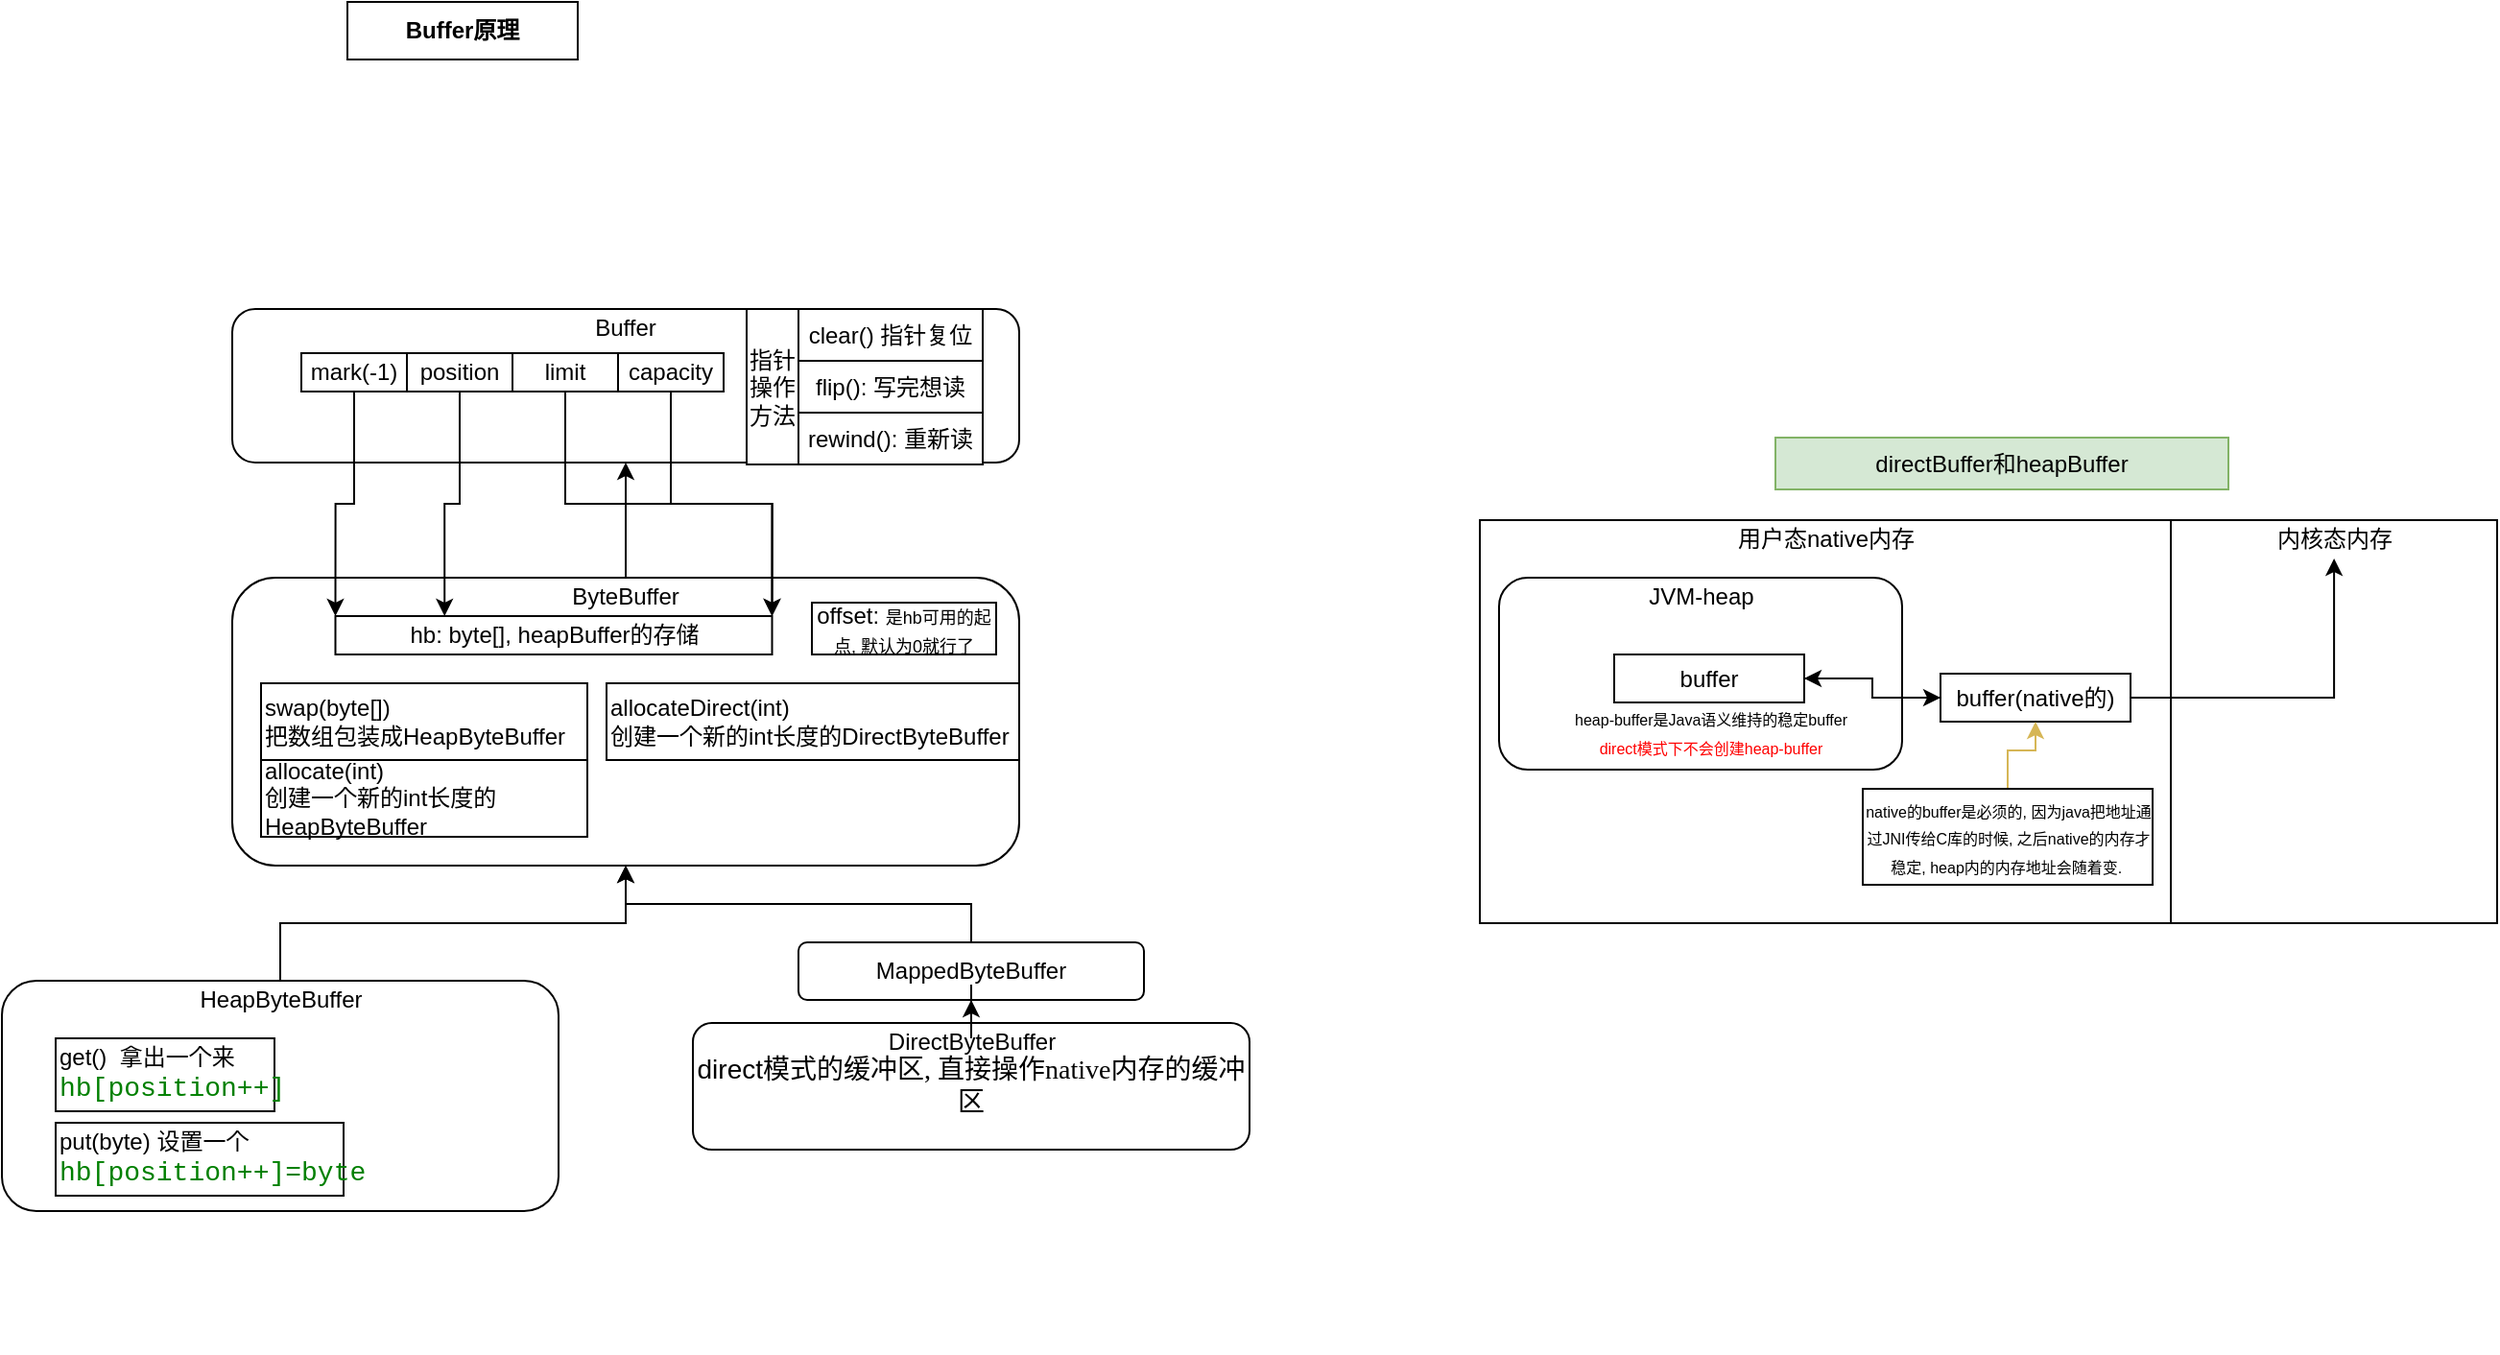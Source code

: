 <mxfile version="13.6.2" type="device" pages="3"><diagram id="k5Il6J2LSFyjD9xyiIoB" name="Buffer原理"><mxGraphModel dx="2514" dy="1652" grid="0" gridSize="10" guides="1" tooltips="1" connect="1" arrows="1" fold="1" page="0" pageScale="1" pageWidth="1100" pageHeight="850" math="0" shadow="0"><root><mxCell id="0"/><mxCell id="1" parent="0"/><mxCell id="AB3XrWETVHfVxdJ3XFNM-38" value="" style="rounded=1;whiteSpace=wrap;html=1;fillColor=none;arcSize=0;" parent="1" vertex="1"><mxGeometry x="960" y="310" width="360" height="210" as="geometry"/></mxCell><mxCell id="AB3XrWETVHfVxdJ3XFNM-8" value="" style="rounded=1;whiteSpace=wrap;html=1;" parent="1" vertex="1"><mxGeometry x="310" y="340" width="410" height="150" as="geometry"/></mxCell><mxCell id="AB3XrWETVHfVxdJ3XFNM-1" value="" style="rounded=1;whiteSpace=wrap;html=1;" parent="1" vertex="1"><mxGeometry x="310" y="200" width="410" height="80" as="geometry"/></mxCell><mxCell id="AB3XrWETVHfVxdJ3XFNM-2" value="&lt;b&gt;Buffer原理&lt;/b&gt;" style="rounded=0;whiteSpace=wrap;html=1;" parent="1" vertex="1"><mxGeometry x="370" y="40" width="120" height="30" as="geometry"/></mxCell><mxCell id="AB3XrWETVHfVxdJ3XFNM-3" value="Buffer" style="text;html=1;strokeColor=none;fillColor=none;align=center;verticalAlign=middle;whiteSpace=wrap;rounded=0;" parent="1" vertex="1"><mxGeometry x="495" y="200" width="40" height="20" as="geometry"/></mxCell><mxCell id="AB3XrWETVHfVxdJ3XFNM-22" style="edgeStyle=orthogonalEdgeStyle;rounded=0;orthogonalLoop=1;jettySize=auto;html=1;entryX=0;entryY=0;entryDx=0;entryDy=0;" parent="1" source="AB3XrWETVHfVxdJ3XFNM-4" target="AB3XrWETVHfVxdJ3XFNM-10" edge="1"><mxGeometry relative="1" as="geometry"/></mxCell><mxCell id="AB3XrWETVHfVxdJ3XFNM-4" value="mark(-1)" style="rounded=0;whiteSpace=wrap;html=1;" parent="1" vertex="1"><mxGeometry x="346" y="223" width="55" height="20" as="geometry"/></mxCell><mxCell id="AB3XrWETVHfVxdJ3XFNM-30" style="edgeStyle=orthogonalEdgeStyle;rounded=0;orthogonalLoop=1;jettySize=auto;html=1;entryX=0.25;entryY=0;entryDx=0;entryDy=0;" parent="1" source="AB3XrWETVHfVxdJ3XFNM-5" target="AB3XrWETVHfVxdJ3XFNM-10" edge="1"><mxGeometry relative="1" as="geometry"/></mxCell><mxCell id="AB3XrWETVHfVxdJ3XFNM-5" value="position" style="rounded=0;whiteSpace=wrap;html=1;" parent="1" vertex="1"><mxGeometry x="401" y="223" width="55" height="20" as="geometry"/></mxCell><mxCell id="AB3XrWETVHfVxdJ3XFNM-24" style="edgeStyle=orthogonalEdgeStyle;rounded=0;orthogonalLoop=1;jettySize=auto;html=1;entryX=1;entryY=0;entryDx=0;entryDy=0;" parent="1" source="AB3XrWETVHfVxdJ3XFNM-6" target="AB3XrWETVHfVxdJ3XFNM-10" edge="1"><mxGeometry relative="1" as="geometry"/></mxCell><mxCell id="AB3XrWETVHfVxdJ3XFNM-6" value="limit" style="rounded=0;whiteSpace=wrap;html=1;" parent="1" vertex="1"><mxGeometry x="456" y="223" width="55" height="20" as="geometry"/></mxCell><mxCell id="AB3XrWETVHfVxdJ3XFNM-31" style="edgeStyle=orthogonalEdgeStyle;rounded=0;orthogonalLoop=1;jettySize=auto;html=1;entryX=1;entryY=0;entryDx=0;entryDy=0;" parent="1" source="AB3XrWETVHfVxdJ3XFNM-7" target="AB3XrWETVHfVxdJ3XFNM-10" edge="1"><mxGeometry relative="1" as="geometry"/></mxCell><mxCell id="AB3XrWETVHfVxdJ3XFNM-7" value="capacity" style="rounded=0;whiteSpace=wrap;html=1;" parent="1" vertex="1"><mxGeometry x="511" y="223" width="55" height="20" as="geometry"/></mxCell><mxCell id="AB3XrWETVHfVxdJ3XFNM-15" style="edgeStyle=orthogonalEdgeStyle;rounded=0;orthogonalLoop=1;jettySize=auto;html=1;" parent="1" source="AB3XrWETVHfVxdJ3XFNM-8" target="AB3XrWETVHfVxdJ3XFNM-1" edge="1"><mxGeometry relative="1" as="geometry"/></mxCell><mxCell id="AB3XrWETVHfVxdJ3XFNM-9" value="ByteBuffer" style="text;html=1;strokeColor=none;fillColor=none;align=center;verticalAlign=middle;whiteSpace=wrap;rounded=0;" parent="1" vertex="1"><mxGeometry x="495" y="340" width="40" height="20" as="geometry"/></mxCell><mxCell id="AB3XrWETVHfVxdJ3XFNM-10" value="hb: byte[], heapBuffer的存储" style="rounded=0;whiteSpace=wrap;html=1;" parent="1" vertex="1"><mxGeometry x="363.75" y="360" width="227.5" height="20" as="geometry"/></mxCell><mxCell id="AB3XrWETVHfVxdJ3XFNM-16" value="offset: &lt;font style=&quot;font-size: 9px&quot;&gt;是hb可用的起点, 默认为0就行了&lt;/font&gt;" style="rounded=0;whiteSpace=wrap;html=1;" parent="1" vertex="1"><mxGeometry x="612" y="353" width="96" height="27" as="geometry"/></mxCell><mxCell id="AB3XrWETVHfVxdJ3XFNM-17" value="swap(byte[])&lt;br&gt;把数组包装成HeapByteBuffer" style="rounded=0;whiteSpace=wrap;html=1;align=left;" parent="1" vertex="1"><mxGeometry x="325" y="395" width="170" height="40" as="geometry"/></mxCell><mxCell id="AB3XrWETVHfVxdJ3XFNM-34" style="edgeStyle=orthogonalEdgeStyle;rounded=0;orthogonalLoop=1;jettySize=auto;html=1;" parent="1" source="AB3XrWETVHfVxdJ3XFNM-18" target="AB3XrWETVHfVxdJ3XFNM-8" edge="1"><mxGeometry relative="1" as="geometry"/></mxCell><mxCell id="AB3XrWETVHfVxdJ3XFNM-18" value="" style="rounded=1;whiteSpace=wrap;html=1;" parent="1" vertex="1"><mxGeometry x="190" y="550" width="290" height="120" as="geometry"/></mxCell><mxCell id="AB3XrWETVHfVxdJ3XFNM-29" style="edgeStyle=orthogonalEdgeStyle;rounded=0;orthogonalLoop=1;jettySize=auto;html=1;" parent="1" source="AB3XrWETVHfVxdJ3XFNM-35" target="AB3XrWETVHfVxdJ3XFNM-8" edge="1"><mxGeometry relative="1" as="geometry"/></mxCell><mxCell id="AB3XrWETVHfVxdJ3XFNM-26" value="&lt;span style=&quot;font-size: 10.5pt ; font-family: &amp;#34;calibri&amp;#34; , sans-serif&quot;&gt;direct&lt;/span&gt;&lt;span lang=&quot;ZH-CN&quot; style=&quot;font-size: 10.5pt ; font-family: &amp;#34;simsun&amp;#34;&quot;&gt;模式的缓冲区, 直接操作native内存的缓冲区&lt;/span&gt;" style="rounded=1;whiteSpace=wrap;html=1;" parent="1" vertex="1"><mxGeometry x="550" y="572" width="290" height="66" as="geometry"/></mxCell><mxCell id="AB3XrWETVHfVxdJ3XFNM-27" value="HeapByteBuffer" style="text;html=1;strokeColor=none;fillColor=none;align=center;verticalAlign=middle;whiteSpace=wrap;rounded=0;" parent="1" vertex="1"><mxGeometry x="287.5" y="550" width="95" height="20" as="geometry"/></mxCell><mxCell id="AB3XrWETVHfVxdJ3XFNM-28" value="DirectByteBuffer" style="text;html=1;strokeColor=none;fillColor=none;align=center;verticalAlign=middle;whiteSpace=wrap;rounded=0;" parent="1" vertex="1"><mxGeometry x="647.5" y="572" width="95" height="20" as="geometry"/></mxCell><mxCell id="AB3XrWETVHfVxdJ3XFNM-32" value="allocate(int)&lt;br&gt;创建一个新的int长度的HeapByteBuffer" style="rounded=0;whiteSpace=wrap;html=1;align=left;" parent="1" vertex="1"><mxGeometry x="325" y="435" width="170" height="40" as="geometry"/></mxCell><mxCell id="AB3XrWETVHfVxdJ3XFNM-33" value="allocateDirect(int)&lt;br&gt;创建一个新的int长度的DirectByteBuffer" style="rounded=0;whiteSpace=wrap;html=1;align=left;" parent="1" vertex="1"><mxGeometry x="505" y="395" width="215" height="40" as="geometry"/></mxCell><mxCell id="AB3XrWETVHfVxdJ3XFNM-35" value="MappedByteBuffer" style="rounded=1;whiteSpace=wrap;html=1;" parent="1" vertex="1"><mxGeometry x="605" y="530" width="180" height="30" as="geometry"/></mxCell><mxCell id="AB3XrWETVHfVxdJ3XFNM-36" style="edgeStyle=orthogonalEdgeStyle;rounded=0;orthogonalLoop=1;jettySize=auto;html=1;" parent="1" source="AB3XrWETVHfVxdJ3XFNM-26" target="AB3XrWETVHfVxdJ3XFNM-35" edge="1"><mxGeometry relative="1" as="geometry"><mxPoint x="695" y="590" as="sourcePoint"/><mxPoint x="515" y="490" as="targetPoint"/></mxGeometry></mxCell><mxCell id="AB3XrWETVHfVxdJ3XFNM-37" value="" style="rounded=1;whiteSpace=wrap;html=1;fillColor=none;" parent="1" vertex="1"><mxGeometry x="970" y="340" width="210" height="100" as="geometry"/></mxCell><mxCell id="AB3XrWETVHfVxdJ3XFNM-39" value="" style="rounded=1;whiteSpace=wrap;html=1;fillColor=none;arcSize=0;" parent="1" vertex="1"><mxGeometry x="1320" y="310" width="170" height="210" as="geometry"/></mxCell><mxCell id="AB3XrWETVHfVxdJ3XFNM-40" value="JVM-heap" style="text;html=1;strokeColor=none;fillColor=none;align=center;verticalAlign=middle;whiteSpace=wrap;rounded=0;" parent="1" vertex="1"><mxGeometry x="1042.5" y="340" width="65" height="20" as="geometry"/></mxCell><mxCell id="AB3XrWETVHfVxdJ3XFNM-41" value="用户态native内存" style="text;html=1;strokeColor=none;fillColor=none;align=center;verticalAlign=middle;whiteSpace=wrap;rounded=0;" parent="1" vertex="1"><mxGeometry x="1088.75" y="310" width="102.5" height="20" as="geometry"/></mxCell><mxCell id="AB3XrWETVHfVxdJ3XFNM-42" value="内核态内存" style="text;html=1;strokeColor=none;fillColor=none;align=center;verticalAlign=middle;whiteSpace=wrap;rounded=0;" parent="1" vertex="1"><mxGeometry x="1353.75" y="310" width="102.5" height="20" as="geometry"/></mxCell><mxCell id="AB3XrWETVHfVxdJ3XFNM-45" style="edgeStyle=orthogonalEdgeStyle;rounded=0;orthogonalLoop=1;jettySize=auto;html=1;" parent="1" source="AB3XrWETVHfVxdJ3XFNM-43" target="AB3XrWETVHfVxdJ3XFNM-44" edge="1"><mxGeometry relative="1" as="geometry"/></mxCell><mxCell id="AB3XrWETVHfVxdJ3XFNM-43" value="buffer" style="rounded=0;whiteSpace=wrap;html=1;fillColor=none;" parent="1" vertex="1"><mxGeometry x="1030" y="380" width="99" height="25" as="geometry"/></mxCell><mxCell id="AB3XrWETVHfVxdJ3XFNM-46" style="edgeStyle=orthogonalEdgeStyle;rounded=0;orthogonalLoop=1;jettySize=auto;html=1;" parent="1" source="AB3XrWETVHfVxdJ3XFNM-44" target="AB3XrWETVHfVxdJ3XFNM-43" edge="1"><mxGeometry relative="1" as="geometry"/></mxCell><mxCell id="AB3XrWETVHfVxdJ3XFNM-47" style="edgeStyle=orthogonalEdgeStyle;rounded=0;orthogonalLoop=1;jettySize=auto;html=1;" parent="1" source="AB3XrWETVHfVxdJ3XFNM-44" target="AB3XrWETVHfVxdJ3XFNM-42" edge="1"><mxGeometry relative="1" as="geometry"/></mxCell><mxCell id="AB3XrWETVHfVxdJ3XFNM-44" value="buffer(native的)" style="rounded=0;whiteSpace=wrap;html=1;fillColor=none;" parent="1" vertex="1"><mxGeometry x="1200" y="390" width="99" height="25" as="geometry"/></mxCell><mxCell id="AB3XrWETVHfVxdJ3XFNM-50" style="edgeStyle=orthogonalEdgeStyle;rounded=0;orthogonalLoop=1;jettySize=auto;html=1;fillColor=#fff2cc;strokeColor=#d6b656;" parent="1" source="AB3XrWETVHfVxdJ3XFNM-48" target="AB3XrWETVHfVxdJ3XFNM-44" edge="1"><mxGeometry relative="1" as="geometry"/></mxCell><mxCell id="AB3XrWETVHfVxdJ3XFNM-48" value="&lt;font style=&quot;font-size: 8px&quot;&gt;native的buffer是必须的, 因为java把地址通过JNI传给C库的时候, 之后native的内存才稳定, heap内的内存地址会随着变.&amp;nbsp;&lt;/font&gt;" style="rounded=0;whiteSpace=wrap;html=1;fillColor=none;" parent="1" vertex="1"><mxGeometry x="1159.5" y="450" width="151" height="50" as="geometry"/></mxCell><mxCell id="AB3XrWETVHfVxdJ3XFNM-49" value="&lt;span&gt;&lt;font style=&quot;font-size: 8px&quot;&gt;heap-buffer是Java语义维持的稳定buffer&lt;br&gt;&lt;font color=&quot;#ff0000&quot;&gt;direct模式下不会创建heap-buffer&lt;/font&gt;&lt;br&gt;&lt;/font&gt;&lt;/span&gt;" style="text;html=1;align=center;verticalAlign=middle;resizable=0;points=[];autosize=1;" parent="1" vertex="1"><mxGeometry x="999.5" y="400" width="160" height="40" as="geometry"/></mxCell><mxCell id="AB3XrWETVHfVxdJ3XFNM-53" value="&lt;pre style=&quot;color: rgb(8 , 8 , 8) ; font-family: &amp;#34;consolas&amp;#34; , monospace ; font-size: 9.8pt&quot;&gt;&lt;br&gt;&lt;/pre&gt;" style="text;html=1;align=center;verticalAlign=middle;resizable=0;points=[];autosize=1;" parent="1" vertex="1"><mxGeometry x="344" y="700" width="10" height="44" as="geometry"/></mxCell><mxCell id="AB3XrWETVHfVxdJ3XFNM-54" value="get()&amp;nbsp; 拿出一个来&lt;br&gt;&lt;div style=&quot;font-family: &amp;#34;consolas&amp;#34; , &amp;#34;courier new&amp;#34; , monospace ; font-size: 14px ; line-height: 19px&quot;&gt;&lt;span style=&quot;color: #008000&quot;&gt;hb[position++]&lt;/span&gt;&lt;/div&gt;" style="rounded=0;whiteSpace=wrap;html=1;fillColor=none;align=left;" parent="1" vertex="1"><mxGeometry x="218" y="580" width="114" height="38" as="geometry"/></mxCell><mxCell id="AB3XrWETVHfVxdJ3XFNM-55" value="put(byte) 设置一个&lt;br&gt;&lt;div style=&quot;font-family: &amp;#34;consolas&amp;#34; , &amp;#34;courier new&amp;#34; , monospace ; font-size: 14px ; line-height: 19px&quot;&gt;&lt;span style=&quot;color: #008000&quot;&gt;hb[position++]=byte&lt;/span&gt;&lt;/div&gt;" style="rounded=0;whiteSpace=wrap;html=1;fillColor=none;align=left;" parent="1" vertex="1"><mxGeometry x="218" y="624" width="150" height="38" as="geometry"/></mxCell><mxCell id="AB3XrWETVHfVxdJ3XFNM-56" value="clear() 指针复位" style="rounded=0;whiteSpace=wrap;html=1;" parent="1" vertex="1"><mxGeometry x="605" y="200" width="96" height="27" as="geometry"/></mxCell><mxCell id="AB3XrWETVHfVxdJ3XFNM-57" value="flip(): 写完想读" style="rounded=0;whiteSpace=wrap;html=1;" parent="1" vertex="1"><mxGeometry x="605" y="227" width="96" height="27" as="geometry"/></mxCell><mxCell id="AB3XrWETVHfVxdJ3XFNM-58" value="rewind(): 重新读" style="rounded=0;whiteSpace=wrap;html=1;" parent="1" vertex="1"><mxGeometry x="605" y="254" width="96" height="27" as="geometry"/></mxCell><mxCell id="AB3XrWETVHfVxdJ3XFNM-59" value="指针操作方法" style="rounded=0;whiteSpace=wrap;html=1;" parent="1" vertex="1"><mxGeometry x="578" y="200" width="27" height="81" as="geometry"/></mxCell><mxCell id="AB3XrWETVHfVxdJ3XFNM-60" value="directBuffer和heapBuffer" style="rounded=0;whiteSpace=wrap;html=1;fillColor=#d5e8d4;strokeColor=#82b366;" parent="1" vertex="1"><mxGeometry x="1114" y="267" width="236" height="27" as="geometry"/></mxCell></root></mxGraphModel></diagram><diagram name="Channel原理" id="3WjPqZHw_F-K2VSI9h9l"><mxGraphModel dx="582" dy="862" grid="0" gridSize="10" guides="1" tooltips="1" connect="1" arrows="1" fold="1" page="0" pageScale="1" pageWidth="1100" pageHeight="850" math="0" shadow="0"><root><mxCell id="vkq2gwFXRnm-1-wnsuR7-0"/><mxCell id="vkq2gwFXRnm-1-wnsuR7-1" parent="vkq2gwFXRnm-1-wnsuR7-0"/><mxCell id="vkq2gwFXRnm-1-wnsuR7-51" value="" style="rounded=1;whiteSpace=wrap;html=1;fillColor=none;arcSize=5;" parent="vkq2gwFXRnm-1-wnsuR7-1" vertex="1"><mxGeometry x="281" y="931" width="631" height="444" as="geometry"/></mxCell><mxCell id="vkq2gwFXRnm-1-wnsuR7-52" value="fd: FileDescriptor" style="ellipse;whiteSpace=wrap;html=1;fillColor=none;" parent="vkq2gwFXRnm-1-wnsuR7-1" vertex="1"><mxGeometry x="327" y="977" width="104" height="44" as="geometry"/></mxCell><mxCell id="vkq2gwFXRnm-1-wnsuR7-53" value="path" style="ellipse;whiteSpace=wrap;html=1;fillColor=none;" parent="vkq2gwFXRnm-1-wnsuR7-1" vertex="1"><mxGeometry x="325" y="1021" width="104" height="44" as="geometry"/></mxCell><mxCell id="vkq2gwFXRnm-1-wnsuR7-54" value="readable" style="ellipse;whiteSpace=wrap;html=1;fillColor=none;" parent="vkq2gwFXRnm-1-wnsuR7-1" vertex="1"><mxGeometry x="321.5" y="1065" width="104" height="44" as="geometry"/></mxCell><mxCell id="vkq2gwFXRnm-1-wnsuR7-55" value="writable" style="ellipse;whiteSpace=wrap;html=1;fillColor=none;" parent="vkq2gwFXRnm-1-wnsuR7-1" vertex="1"><mxGeometry x="321.5" y="1109" width="104" height="44" as="geometry"/></mxCell><mxCell id="vkq2gwFXRnm-1-wnsuR7-56" value="append: bool" style="ellipse;whiteSpace=wrap;html=1;fillColor=none;" parent="vkq2gwFXRnm-1-wnsuR7-1" vertex="1"><mxGeometry x="321.5" y="1153" width="104" height="44" as="geometry"/></mxCell><mxCell id="vkq2gwFXRnm-1-wnsuR7-57" value="parent: obj" style="ellipse;whiteSpace=wrap;html=1;fillColor=none;" parent="vkq2gwFXRnm-1-wnsuR7-1" vertex="1"><mxGeometry x="321.5" y="1197" width="104" height="44" as="geometry"/></mxCell><mxCell id="vkq2gwFXRnm-1-wnsuR7-59" value="" style="rounded=1;whiteSpace=wrap;html=1;fillColor=none;arcSize=0;" parent="vkq2gwFXRnm-1-wnsuR7-1" vertex="1"><mxGeometry x="950" y="1000" width="467" height="210" as="geometry"/></mxCell><mxCell id="vkq2gwFXRnm-1-wnsuR7-60" value="" style="rounded=1;whiteSpace=wrap;html=1;fillColor=none;" parent="vkq2gwFXRnm-1-wnsuR7-1" vertex="1"><mxGeometry x="960" y="1030" width="210" height="100" as="geometry"/></mxCell><mxCell id="vkq2gwFXRnm-1-wnsuR7-61" value="" style="rounded=1;whiteSpace=wrap;html=1;fillColor=none;arcSize=0;" parent="vkq2gwFXRnm-1-wnsuR7-1" vertex="1"><mxGeometry x="1417" y="1000" width="170" height="210" as="geometry"/></mxCell><mxCell id="vkq2gwFXRnm-1-wnsuR7-62" value="JVM-heap" style="text;html=1;strokeColor=none;fillColor=none;align=center;verticalAlign=middle;whiteSpace=wrap;rounded=0;" parent="vkq2gwFXRnm-1-wnsuR7-1" vertex="1"><mxGeometry x="1032.5" y="1030" width="65" height="20" as="geometry"/></mxCell><mxCell id="vkq2gwFXRnm-1-wnsuR7-63" value="用户态native内存" style="text;html=1;strokeColor=none;fillColor=none;align=center;verticalAlign=middle;whiteSpace=wrap;rounded=0;" parent="vkq2gwFXRnm-1-wnsuR7-1" vertex="1"><mxGeometry x="1078.75" y="1000" width="102.5" height="20" as="geometry"/></mxCell><mxCell id="vkq2gwFXRnm-1-wnsuR7-77" style="edgeStyle=orthogonalEdgeStyle;rounded=0;orthogonalLoop=1;jettySize=auto;html=1;" parent="vkq2gwFXRnm-1-wnsuR7-1" source="vkq2gwFXRnm-1-wnsuR7-64" target="vkq2gwFXRnm-1-wnsuR7-76" edge="1"><mxGeometry relative="1" as="geometry"/></mxCell><mxCell id="vkq2gwFXRnm-1-wnsuR7-64" value="内核态内存" style="text;html=1;strokeColor=none;fillColor=none;align=center;verticalAlign=middle;whiteSpace=wrap;rounded=0;" parent="vkq2gwFXRnm-1-wnsuR7-1" vertex="1"><mxGeometry x="1478" y="1152.5" width="102.5" height="20" as="geometry"/></mxCell><mxCell id="vkq2gwFXRnm-1-wnsuR7-65" style="edgeStyle=orthogonalEdgeStyle;rounded=0;orthogonalLoop=1;jettySize=auto;html=1;" parent="vkq2gwFXRnm-1-wnsuR7-1" source="vkq2gwFXRnm-1-wnsuR7-66" target="vkq2gwFXRnm-1-wnsuR7-69" edge="1"><mxGeometry relative="1" as="geometry"/></mxCell><mxCell id="vkq2gwFXRnm-1-wnsuR7-66" value="buffer" style="rounded=0;whiteSpace=wrap;html=1;fillColor=none;" parent="vkq2gwFXRnm-1-wnsuR7-1" vertex="1"><mxGeometry x="1020" y="1060" width="99" height="25" as="geometry"/></mxCell><mxCell id="vkq2gwFXRnm-1-wnsuR7-67" style="edgeStyle=orthogonalEdgeStyle;rounded=0;orthogonalLoop=1;jettySize=auto;html=1;" parent="vkq2gwFXRnm-1-wnsuR7-1" source="vkq2gwFXRnm-1-wnsuR7-69" target="vkq2gwFXRnm-1-wnsuR7-66" edge="1"><mxGeometry relative="1" as="geometry"/></mxCell><mxCell id="vkq2gwFXRnm-1-wnsuR7-68" style="edgeStyle=orthogonalEdgeStyle;rounded=0;orthogonalLoop=1;jettySize=auto;html=1;" parent="vkq2gwFXRnm-1-wnsuR7-1" source="vkq2gwFXRnm-1-wnsuR7-69" target="vkq2gwFXRnm-1-wnsuR7-74" edge="1"><mxGeometry relative="1" as="geometry"/></mxCell><mxCell id="vkq2gwFXRnm-1-wnsuR7-69" value="buffer(native的)" style="rounded=0;whiteSpace=wrap;html=1;fillColor=none;" parent="vkq2gwFXRnm-1-wnsuR7-1" vertex="1"><mxGeometry x="1185.5" y="1060" width="99" height="25" as="geometry"/></mxCell><mxCell id="vkq2gwFXRnm-1-wnsuR7-73" value="buffer+channel配合" style="rounded=0;whiteSpace=wrap;html=1;fillColor=#d5e8d4;strokeColor=#82b366;" parent="vkq2gwFXRnm-1-wnsuR7-1" vertex="1"><mxGeometry x="1104" y="957" width="236" height="27" as="geometry"/></mxCell><mxCell id="vkq2gwFXRnm-1-wnsuR7-75" style="edgeStyle=orthogonalEdgeStyle;rounded=0;orthogonalLoop=1;jettySize=auto;html=1;" parent="vkq2gwFXRnm-1-wnsuR7-1" source="vkq2gwFXRnm-1-wnsuR7-74" target="vkq2gwFXRnm-1-wnsuR7-64" edge="1"><mxGeometry relative="1" as="geometry"/></mxCell><mxCell id="vkq2gwFXRnm-1-wnsuR7-74" value="channel" style="rounded=0;whiteSpace=wrap;html=1;fillColor=none;" parent="vkq2gwFXRnm-1-wnsuR7-1" vertex="1"><mxGeometry x="1309" y="1150" width="99" height="25" as="geometry"/></mxCell><mxCell id="vkq2gwFXRnm-1-wnsuR7-76" value="" style="pointerEvents=1;shadow=0;dashed=0;html=1;strokeColor=none;fillColor=#434445;aspect=fixed;labelPosition=center;verticalLabelPosition=bottom;verticalAlign=top;align=center;outlineConnect=0;shape=mxgraph.vvd.disk;" parent="vkq2gwFXRnm-1-wnsuR7-1" vertex="1"><mxGeometry x="1611" y="1137.5" width="35" height="50" as="geometry"/></mxCell><mxCell id="vkq2gwFXRnm-1-wnsuR7-83" style="edgeStyle=orthogonalEdgeStyle;rounded=0;orthogonalLoop=1;jettySize=auto;html=1;" parent="vkq2gwFXRnm-1-wnsuR7-1" source="vkq2gwFXRnm-1-wnsuR7-80" target="vkq2gwFXRnm-1-wnsuR7-82" edge="1"><mxGeometry relative="1" as="geometry"/></mxCell><mxCell id="vkq2gwFXRnm-1-wnsuR7-80" value="buffer" style="rounded=0;whiteSpace=wrap;html=1;fillColor=none;" parent="vkq2gwFXRnm-1-wnsuR7-1" vertex="1"><mxGeometry x="1020" y="1091" width="99" height="25" as="geometry"/></mxCell><mxCell id="vkq2gwFXRnm-1-wnsuR7-81" style="edgeStyle=orthogonalEdgeStyle;rounded=0;orthogonalLoop=1;jettySize=auto;html=1;" parent="vkq2gwFXRnm-1-wnsuR7-1" source="vkq2gwFXRnm-1-wnsuR7-82" target="vkq2gwFXRnm-1-wnsuR7-80" edge="1"><mxGeometry relative="1" as="geometry"/></mxCell><mxCell id="vkq2gwFXRnm-1-wnsuR7-84" style="edgeStyle=orthogonalEdgeStyle;rounded=0;orthogonalLoop=1;jettySize=auto;html=1;" parent="vkq2gwFXRnm-1-wnsuR7-1" source="vkq2gwFXRnm-1-wnsuR7-82" target="vkq2gwFXRnm-1-wnsuR7-74" edge="1"><mxGeometry relative="1" as="geometry"/></mxCell><mxCell id="vkq2gwFXRnm-1-wnsuR7-82" value="buffer(native的)" style="rounded=0;whiteSpace=wrap;html=1;fillColor=none;" parent="vkq2gwFXRnm-1-wnsuR7-1" vertex="1"><mxGeometry x="1185.5" y="1091" width="99" height="25" as="geometry"/></mxCell></root></mxGraphModel></diagram><diagram id="p_P2P4sQmM5Y58sVCiKc" name="Selector"><mxGraphModel dx="4095" dy="1227" grid="0" gridSize="10" guides="1" tooltips="1" connect="1" arrows="1" fold="1" page="0" pageScale="1" pageWidth="1100" pageHeight="850" math="0" shadow="0"><root><mxCell id="aBWTXILCzeVZ5Dla2XFI-0"/><mxCell id="aBWTXILCzeVZ5Dla2XFI-1" parent="aBWTXILCzeVZ5Dla2XFI-0"/><mxCell id="lTwe37n98jEOVazZKN4A-9" value="" style="rounded=0;whiteSpace=wrap;html=1;dashed=1;strokeColor=#d6b656;fillColor=none;" parent="aBWTXILCzeVZ5Dla2XFI-1" vertex="1"><mxGeometry x="370" y="1050" width="850" height="100" as="geometry"/></mxCell><mxCell id="aBWTXILCzeVZ5Dla2XFI-12" value="" style="rounded=1;whiteSpace=wrap;html=1;arcSize=6;fillColor=none;" parent="aBWTXILCzeVZ5Dla2XFI-1" vertex="1"><mxGeometry x="-824" y="1159" width="260" height="300" as="geometry"/></mxCell><mxCell id="aBWTXILCzeVZ5Dla2XFI-7" style="edgeStyle=orthogonalEdgeStyle;rounded=0;orthogonalLoop=1;jettySize=auto;html=1;" parent="aBWTXILCzeVZ5Dla2XFI-1" source="aBWTXILCzeVZ5Dla2XFI-2" target="aBWTXILCzeVZ5Dla2XFI-6" edge="1"><mxGeometry relative="1" as="geometry"/></mxCell><mxCell id="aBWTXILCzeVZ5Dla2XFI-41" style="edgeStyle=orthogonalEdgeStyle;rounded=0;orthogonalLoop=1;jettySize=auto;html=1;entryX=0;entryY=0.5;entryDx=0;entryDy=0;" parent="aBWTXILCzeVZ5Dla2XFI-1" source="aBWTXILCzeVZ5Dla2XFI-2" target="aBWTXILCzeVZ5Dla2XFI-18" edge="1"><mxGeometry relative="1" as="geometry"/></mxCell><mxCell id="aBWTXILCzeVZ5Dla2XFI-42" value="&amp;lt;clientIp, clientPort, ip, port&amp;gt;" style="edgeLabel;html=1;align=center;verticalAlign=middle;resizable=0;points=[];" parent="aBWTXILCzeVZ5Dla2XFI-41" vertex="1" connectable="0"><mxGeometry x="0.222" y="-2" relative="1" as="geometry"><mxPoint x="3" y="-14.17" as="offset"/></mxGeometry></mxCell><mxCell id="aBWTXILCzeVZ5Dla2XFI-2" value="" style="pointerEvents=1;shadow=0;dashed=0;html=1;strokeColor=none;fillColor=#434445;aspect=fixed;labelPosition=center;verticalLabelPosition=bottom;verticalAlign=top;align=center;outlineConnect=0;shape=mxgraph.vvd.ethernet_port;" parent="aBWTXILCzeVZ5Dla2XFI-1" vertex="1"><mxGeometry x="-1354" y="1119" width="50" height="50" as="geometry"/></mxCell><mxCell id="aBWTXILCzeVZ5Dla2XFI-5" value="&lt;b&gt;8080端口&lt;/b&gt;" style="text;html=1;strokeColor=none;fillColor=none;align=center;verticalAlign=middle;whiteSpace=wrap;rounded=0;" parent="aBWTXILCzeVZ5Dla2XFI-1" vertex="1"><mxGeometry x="-1349" y="1089" width="40" height="30" as="geometry"/></mxCell><mxCell id="aBWTXILCzeVZ5Dla2XFI-8" style="edgeStyle=orthogonalEdgeStyle;rounded=0;orthogonalLoop=1;jettySize=auto;html=1;" parent="aBWTXILCzeVZ5Dla2XFI-1" source="aBWTXILCzeVZ5Dla2XFI-6" target="aBWTXILCzeVZ5Dla2XFI-2" edge="1"><mxGeometry relative="1" as="geometry"/></mxCell><mxCell id="aBWTXILCzeVZ5Dla2XFI-43" value="监听" style="edgeLabel;html=1;align=center;verticalAlign=middle;resizable=0;points=[];" parent="aBWTXILCzeVZ5Dla2XFI-8" vertex="1" connectable="0"><mxGeometry x="-0.697" y="-2" relative="1" as="geometry"><mxPoint as="offset"/></mxGeometry></mxCell><mxCell id="aBWTXILCzeVZ5Dla2XFI-10" style="edgeStyle=orthogonalEdgeStyle;rounded=0;orthogonalLoop=1;jettySize=auto;html=1;" parent="aBWTXILCzeVZ5Dla2XFI-1" source="aBWTXILCzeVZ5Dla2XFI-6" target="aBWTXILCzeVZ5Dla2XFI-9" edge="1"><mxGeometry relative="1" as="geometry"/></mxCell><mxCell id="aBWTXILCzeVZ5Dla2XFI-6" value="ServerSocket" style="rounded=1;whiteSpace=wrap;html=1;" parent="aBWTXILCzeVZ5Dla2XFI-1" vertex="1"><mxGeometry x="-1194" y="1124" width="100" height="40" as="geometry"/></mxCell><mxCell id="aBWTXILCzeVZ5Dla2XFI-11" style="edgeStyle=orthogonalEdgeStyle;rounded=0;orthogonalLoop=1;jettySize=auto;html=1;" parent="aBWTXILCzeVZ5Dla2XFI-1" source="aBWTXILCzeVZ5Dla2XFI-9" target="aBWTXILCzeVZ5Dla2XFI-6" edge="1"><mxGeometry relative="1" as="geometry"/></mxCell><mxCell id="aBWTXILCzeVZ5Dla2XFI-14" style="edgeStyle=orthogonalEdgeStyle;rounded=0;orthogonalLoop=1;jettySize=auto;html=1;entryX=0;entryY=0.5;entryDx=0;entryDy=0;" parent="aBWTXILCzeVZ5Dla2XFI-1" source="aBWTXILCzeVZ5Dla2XFI-9" target="aBWTXILCzeVZ5Dla2XFI-17" edge="1"><mxGeometry relative="1" as="geometry"/></mxCell><mxCell id="aBWTXILCzeVZ5Dla2XFI-16" value="注册自己" style="edgeLabel;html=1;align=center;verticalAlign=middle;resizable=0;points=[];" parent="aBWTXILCzeVZ5Dla2XFI-14" vertex="1" connectable="0"><mxGeometry x="-0.357" y="-10" relative="1" as="geometry"><mxPoint x="10" y="10" as="offset"/></mxGeometry></mxCell><mxCell id="aBWTXILCzeVZ5Dla2XFI-40" style="edgeStyle=orthogonalEdgeStyle;rounded=0;orthogonalLoop=1;jettySize=auto;html=1;exitX=0;exitY=0.75;exitDx=0;exitDy=0;entryX=0.07;entryY=1.027;entryDx=0;entryDy=0;entryPerimeter=0;fillColor=#fff2cc;strokeColor=#d6b656;" parent="aBWTXILCzeVZ5Dla2XFI-1" source="aBWTXILCzeVZ5Dla2XFI-9" target="aBWTXILCzeVZ5Dla2XFI-33" edge="1"><mxGeometry relative="1" as="geometry"/></mxCell><mxCell id="aBWTXILCzeVZ5Dla2XFI-9" value="serverSocket&lt;br&gt;Channel" style="rounded=1;whiteSpace=wrap;html=1;" parent="aBWTXILCzeVZ5Dla2XFI-1" vertex="1"><mxGeometry x="-1004" y="1124" width="100" height="40" as="geometry"/></mxCell><mxCell id="aBWTXILCzeVZ5Dla2XFI-13" value="&lt;b&gt;selector&lt;/b&gt;" style="text;html=1;strokeColor=none;fillColor=none;align=center;verticalAlign=middle;whiteSpace=wrap;rounded=0;" parent="aBWTXILCzeVZ5Dla2XFI-1" vertex="1"><mxGeometry x="-804" y="1139" width="60" height="20" as="geometry"/></mxCell><mxCell id="aBWTXILCzeVZ5Dla2XFI-27" style="edgeStyle=orthogonalEdgeStyle;rounded=0;orthogonalLoop=1;jettySize=auto;html=1;" parent="aBWTXILCzeVZ5Dla2XFI-1" source="aBWTXILCzeVZ5Dla2XFI-15" target="aBWTXILCzeVZ5Dla2XFI-25" edge="1"><mxGeometry relative="1" as="geometry"/></mxCell><mxCell id="aBWTXILCzeVZ5Dla2XFI-15" value="" style="rounded=0;whiteSpace=wrap;html=1;fillColor=none;" parent="aBWTXILCzeVZ5Dla2XFI-1" vertex="1"><mxGeometry x="-814" y="1169" width="80" height="100" as="geometry"/></mxCell><mxCell id="aBWTXILCzeVZ5Dla2XFI-17" value="&lt;font style=&quot;font-size: 10px&quot;&gt;OP_ACCEPT&lt;/font&gt;" style="rhombus;whiteSpace=wrap;html=1;" parent="aBWTXILCzeVZ5Dla2XFI-1" vertex="1"><mxGeometry x="-809" y="1179" width="70" height="30" as="geometry"/></mxCell><mxCell id="aBWTXILCzeVZ5Dla2XFI-20" style="edgeStyle=orthogonalEdgeStyle;rounded=0;orthogonalLoop=1;jettySize=auto;html=1;" parent="aBWTXILCzeVZ5Dla2XFI-1" source="aBWTXILCzeVZ5Dla2XFI-18" target="aBWTXILCzeVZ5Dla2XFI-19" edge="1"><mxGeometry relative="1" as="geometry"/></mxCell><mxCell id="aBWTXILCzeVZ5Dla2XFI-18" value="socket" style="rounded=1;whiteSpace=wrap;html=1;" parent="aBWTXILCzeVZ5Dla2XFI-1" vertex="1"><mxGeometry x="-1194" y="1209" width="100" height="40" as="geometry"/></mxCell><mxCell id="aBWTXILCzeVZ5Dla2XFI-21" style="edgeStyle=orthogonalEdgeStyle;rounded=0;orthogonalLoop=1;jettySize=auto;html=1;" parent="aBWTXILCzeVZ5Dla2XFI-1" source="aBWTXILCzeVZ5Dla2XFI-19" target="aBWTXILCzeVZ5Dla2XFI-18" edge="1"><mxGeometry relative="1" as="geometry"/></mxCell><mxCell id="aBWTXILCzeVZ5Dla2XFI-23" style="edgeStyle=orthogonalEdgeStyle;rounded=0;orthogonalLoop=1;jettySize=auto;html=1;" parent="aBWTXILCzeVZ5Dla2XFI-1" source="aBWTXILCzeVZ5Dla2XFI-19" target="aBWTXILCzeVZ5Dla2XFI-22" edge="1"><mxGeometry relative="1" as="geometry"/></mxCell><mxCell id="aBWTXILCzeVZ5Dla2XFI-24" value="注册自己" style="edgeLabel;html=1;align=center;verticalAlign=middle;resizable=0;points=[];" parent="aBWTXILCzeVZ5Dla2XFI-23" vertex="1" connectable="0"><mxGeometry x="-0.398" y="2" relative="1" as="geometry"><mxPoint as="offset"/></mxGeometry></mxCell><mxCell id="aBWTXILCzeVZ5Dla2XFI-36" style="edgeStyle=orthogonalEdgeStyle;rounded=0;orthogonalLoop=1;jettySize=auto;html=1;fillColor=#fff2cc;strokeColor=#d6b656;" parent="aBWTXILCzeVZ5Dla2XFI-1" source="aBWTXILCzeVZ5Dla2XFI-19" target="aBWTXILCzeVZ5Dla2XFI-33" edge="1"><mxGeometry relative="1" as="geometry"/></mxCell><mxCell id="aBWTXILCzeVZ5Dla2XFI-19" value="socketChannel" style="rounded=1;whiteSpace=wrap;html=1;" parent="aBWTXILCzeVZ5Dla2XFI-1" vertex="1"><mxGeometry x="-1004" y="1209" width="100" height="40" as="geometry"/></mxCell><mxCell id="aBWTXILCzeVZ5Dla2XFI-22" value="&lt;font style=&quot;font-size: 10px&quot;&gt;OP_read&lt;/font&gt;" style="rhombus;whiteSpace=wrap;html=1;" parent="aBWTXILCzeVZ5Dla2XFI-1" vertex="1"><mxGeometry x="-809" y="1209" width="70" height="30" as="geometry"/></mxCell><mxCell id="aBWTXILCzeVZ5Dla2XFI-28" style="edgeStyle=orthogonalEdgeStyle;rounded=0;orthogonalLoop=1;jettySize=auto;html=1;" parent="aBWTXILCzeVZ5Dla2XFI-1" source="aBWTXILCzeVZ5Dla2XFI-25" target="aBWTXILCzeVZ5Dla2XFI-26" edge="1"><mxGeometry relative="1" as="geometry"/></mxCell><mxCell id="8imuigQdLLF3d2X-bEfU-77" style="edgeStyle=orthogonalEdgeStyle;rounded=0;orthogonalLoop=1;jettySize=auto;html=1;entryX=0.5;entryY=0;entryDx=0;entryDy=0;entryPerimeter=0;endArrow=block;endFill=1;strokeColor=#FF0000;strokeWidth=2;" edge="1" parent="aBWTXILCzeVZ5Dla2XFI-1" source="aBWTXILCzeVZ5Dla2XFI-25" target="8imuigQdLLF3d2X-bEfU-44"><mxGeometry relative="1" as="geometry"/></mxCell><mxCell id="8imuigQdLLF3d2X-bEfU-78" value="&lt;b&gt;等着看看哪个socket好了&lt;/b&gt;" style="edgeLabel;html=1;align=center;verticalAlign=middle;resizable=0;points=[];" vertex="1" connectable="0" parent="8imuigQdLLF3d2X-bEfU-77"><mxGeometry x="-0.205" y="-99" relative="1" as="geometry"><mxPoint as="offset"/></mxGeometry></mxCell><mxCell id="aBWTXILCzeVZ5Dla2XFI-25" value="&lt;b&gt;select():&lt;br&gt;&lt;/b&gt;底层实现, 看看没有就绪的channel的fd, 有就塞入selectedKeys里面" style="rounded=0;whiteSpace=wrap;html=1;fillColor=none;align=left;" parent="aBWTXILCzeVZ5Dla2XFI-1" vertex="1"><mxGeometry x="-814" y="1312" width="228" height="60" as="geometry"/></mxCell><mxCell id="aBWTXILCzeVZ5Dla2XFI-26" value="publicSelectedKeys:&lt;br&gt;就绪的key" style="ellipse;whiteSpace=wrap;html=1;fillColor=none;" parent="aBWTXILCzeVZ5Dla2XFI-1" vertex="1"><mxGeometry x="-674" y="1399" width="120" height="40" as="geometry"/></mxCell><mxCell id="aBWTXILCzeVZ5Dla2XFI-30" style="edgeStyle=orthogonalEdgeStyle;rounded=0;orthogonalLoop=1;jettySize=auto;html=1;fillColor=#f8cecc;strokeColor=#b85450;" parent="aBWTXILCzeVZ5Dla2XFI-1" source="aBWTXILCzeVZ5Dla2XFI-29" target="aBWTXILCzeVZ5Dla2XFI-26" edge="1"><mxGeometry relative="1" as="geometry"/></mxCell><mxCell id="aBWTXILCzeVZ5Dla2XFI-32" value="1. 拿到就绪的key" style="edgeLabel;html=1;align=center;verticalAlign=middle;resizable=0;points=[];" parent="aBWTXILCzeVZ5Dla2XFI-30" vertex="1" connectable="0"><mxGeometry x="-0.632" relative="1" as="geometry"><mxPoint as="offset"/></mxGeometry></mxCell><mxCell id="aBWTXILCzeVZ5Dla2XFI-34" style="edgeStyle=orthogonalEdgeStyle;rounded=0;orthogonalLoop=1;jettySize=auto;html=1;" parent="aBWTXILCzeVZ5Dla2XFI-1" source="aBWTXILCzeVZ5Dla2XFI-29" target="aBWTXILCzeVZ5Dla2XFI-33" edge="1"><mxGeometry relative="1" as="geometry"/></mxCell><mxCell id="aBWTXILCzeVZ5Dla2XFI-29" value="&lt;div&gt;&lt;b&gt;程序&lt;/b&gt;&lt;/div&gt;&lt;div style=&quot;font-weight: bold ; text-align: left&quot;&gt;&lt;b&gt;1. 调用select()开始检查, 拿到&lt;/b&gt;&lt;b&gt;处理就绪的key&lt;/b&gt;&lt;/div&gt;&lt;div style=&quot;font-weight: bold ; text-align: left&quot;&gt;&lt;b&gt;2. key的类型处理channel里面的内容.&lt;/b&gt;&lt;/div&gt;&lt;div style=&quot;text-align: left&quot;&gt;- 如果是OP_Accept:就建一套socket连接上.&lt;/div&gt;&lt;div style=&quot;text-align: left&quot;&gt;- 如果是OP_read: 就认真对话,&lt;/div&gt;" style="rounded=0;whiteSpace=wrap;html=1;fillColor=none;" parent="aBWTXILCzeVZ5Dla2XFI-1" vertex="1"><mxGeometry x="-1089" y="1479" width="270" height="90" as="geometry"/></mxCell><mxCell id="aBWTXILCzeVZ5Dla2XFI-35" style="edgeStyle=orthogonalEdgeStyle;rounded=0;orthogonalLoop=1;jettySize=auto;html=1;fillColor=#fff2cc;strokeColor=#d6b656;" parent="aBWTXILCzeVZ5Dla2XFI-1" source="aBWTXILCzeVZ5Dla2XFI-33" target="aBWTXILCzeVZ5Dla2XFI-19" edge="1"><mxGeometry relative="1" as="geometry"/></mxCell><mxCell id="aBWTXILCzeVZ5Dla2XFI-37" style="edgeStyle=orthogonalEdgeStyle;rounded=0;orthogonalLoop=1;jettySize=auto;html=1;" parent="aBWTXILCzeVZ5Dla2XFI-1" source="aBWTXILCzeVZ5Dla2XFI-33" target="aBWTXILCzeVZ5Dla2XFI-29" edge="1"><mxGeometry relative="1" as="geometry"/></mxCell><mxCell id="aBWTXILCzeVZ5Dla2XFI-39" style="edgeStyle=orthogonalEdgeStyle;rounded=0;orthogonalLoop=1;jettySize=auto;html=1;exitX=0.074;exitY=1.027;exitDx=0;exitDy=0;exitPerimeter=0;entryX=0;entryY=0.75;entryDx=0;entryDy=0;fillColor=#fff2cc;strokeColor=#d6b656;" parent="aBWTXILCzeVZ5Dla2XFI-1" source="aBWTXILCzeVZ5Dla2XFI-33" target="aBWTXILCzeVZ5Dla2XFI-9" edge="1"><mxGeometry relative="1" as="geometry"/></mxCell><mxCell id="aBWTXILCzeVZ5Dla2XFI-33" value="Buffer" style="rounded=1;whiteSpace=wrap;html=1;fillColor=none;rotation=90;" parent="aBWTXILCzeVZ5Dla2XFI-1" vertex="1"><mxGeometry x="-1014" y="1359" width="120" height="35" as="geometry"/></mxCell><mxCell id="lTwe37n98jEOVazZKN4A-16" style="edgeStyle=orthogonalEdgeStyle;rounded=0;orthogonalLoop=1;jettySize=auto;html=1;strokeColor=#000000;" parent="aBWTXILCzeVZ5Dla2XFI-1" source="lTwe37n98jEOVazZKN4A-1" target="lTwe37n98jEOVazZKN4A-4" edge="1"><mxGeometry relative="1" as="geometry"/></mxCell><mxCell id="lTwe37n98jEOVazZKN4A-36" style="edgeStyle=orthogonalEdgeStyle;rounded=0;orthogonalLoop=1;jettySize=auto;html=1;endArrow=none;endFill=0;strokeColor=#d79b00;strokeWidth=2;dashed=1;fillColor=#ffe6cc;" parent="aBWTXILCzeVZ5Dla2XFI-1" source="lTwe37n98jEOVazZKN4A-1" target="lTwe37n98jEOVazZKN4A-35" edge="1"><mxGeometry relative="1" as="geometry"/></mxCell><mxCell id="lTwe37n98jEOVazZKN4A-1" value="ServerSocketChannelImpl" style="rounded=1;whiteSpace=wrap;html=1;" parent="aBWTXILCzeVZ5Dla2XFI-1" vertex="1"><mxGeometry x="650" y="1070" width="160" height="40" as="geometry"/></mxCell><mxCell id="lTwe37n98jEOVazZKN4A-2" value="WindowsSelectorProvider" style="rounded=1;whiteSpace=wrap;html=1;" parent="aBWTXILCzeVZ5Dla2XFI-1" vertex="1"><mxGeometry x="100" y="990" width="160" height="40" as="geometry"/></mxCell><mxCell id="lTwe37n98jEOVazZKN4A-20" style="edgeStyle=orthogonalEdgeStyle;rounded=0;orthogonalLoop=1;jettySize=auto;html=1;strokeColor=#d79b00;fillColor=#ffe6cc;dashed=1;endArrow=none;endFill=0;strokeWidth=2;exitX=0.5;exitY=0;exitDx=0;exitDy=0;" parent="aBWTXILCzeVZ5Dla2XFI-1" source="lTwe37n98jEOVazZKN4A-3" target="lTwe37n98jEOVazZKN4A-19" edge="1"><mxGeometry relative="1" as="geometry"/></mxCell><mxCell id="lTwe37n98jEOVazZKN4A-3" value="Selector" style="rounded=1;whiteSpace=wrap;html=1;" parent="aBWTXILCzeVZ5Dla2XFI-1" vertex="1"><mxGeometry x="430" y="830" width="160" height="40" as="geometry"/></mxCell><mxCell id="lTwe37n98jEOVazZKN4A-21" style="edgeStyle=orthogonalEdgeStyle;rounded=0;orthogonalLoop=1;jettySize=auto;html=1;dashed=1;endArrow=none;endFill=0;strokeColor=#d79b00;strokeWidth=2;fillColor=#ffe6cc;" parent="aBWTXILCzeVZ5Dla2XFI-1" source="lTwe37n98jEOVazZKN4A-4" target="lTwe37n98jEOVazZKN4A-19" edge="1"><mxGeometry relative="1" as="geometry"/></mxCell><mxCell id="lTwe37n98jEOVazZKN4A-31" style="edgeStyle=orthogonalEdgeStyle;rounded=0;orthogonalLoop=1;jettySize=auto;html=1;endArrow=block;endFill=1;strokeColor=#000000;strokeWidth=2;exitX=0.75;exitY=0;exitDx=0;exitDy=0;" parent="aBWTXILCzeVZ5Dla2XFI-1" source="lTwe37n98jEOVazZKN4A-4" target="lTwe37n98jEOVazZKN4A-30" edge="1"><mxGeometry relative="1" as="geometry"/></mxCell><mxCell id="lTwe37n98jEOVazZKN4A-4" value="&lt;b&gt;ServerSocketChannel:&lt;/b&gt;&lt;br&gt;只支持&lt;span style=&quot;color: rgb(135 , 16 , 148) ; font-style: italic ; font-family: &amp;#34;consolas&amp;#34; , monospace ; font-size: 9.8pt&quot;&gt;OP_ACCEPT&lt;/span&gt;" style="rounded=1;whiteSpace=wrap;html=1;" parent="aBWTXILCzeVZ5Dla2XFI-1" vertex="1"><mxGeometry x="650" y="830" width="160" height="40" as="geometry"/></mxCell><mxCell id="lTwe37n98jEOVazZKN4A-15" style="edgeStyle=orthogonalEdgeStyle;rounded=0;orthogonalLoop=1;jettySize=auto;html=1;" parent="aBWTXILCzeVZ5Dla2XFI-1" source="lTwe37n98jEOVazZKN4A-5" target="lTwe37n98jEOVazZKN4A-3" edge="1"><mxGeometry relative="1" as="geometry"/></mxCell><mxCell id="lTwe37n98jEOVazZKN4A-5" value="WindowsSelectorImpl" style="rounded=1;whiteSpace=wrap;html=1;" parent="aBWTXILCzeVZ5Dla2XFI-1" vertex="1"><mxGeometry x="430" y="1070" width="160" height="40" as="geometry"/></mxCell><mxCell id="lTwe37n98jEOVazZKN4A-18" style="edgeStyle=orthogonalEdgeStyle;rounded=0;orthogonalLoop=1;jettySize=auto;html=1;strokeColor=#000000;" parent="aBWTXILCzeVZ5Dla2XFI-1" source="lTwe37n98jEOVazZKN4A-6" target="lTwe37n98jEOVazZKN4A-17" edge="1"><mxGeometry relative="1" as="geometry"/></mxCell><mxCell id="lTwe37n98jEOVazZKN4A-6" value="SocketChannelImpl" style="rounded=1;whiteSpace=wrap;html=1;" parent="aBWTXILCzeVZ5Dla2XFI-1" vertex="1"><mxGeometry x="860" y="1070" width="160" height="40" as="geometry"/></mxCell><mxCell id="lTwe37n98jEOVazZKN4A-11" style="edgeStyle=orthogonalEdgeStyle;rounded=0;orthogonalLoop=1;jettySize=auto;html=1;strokeColor=#FF0000;" parent="aBWTXILCzeVZ5Dla2XFI-1" source="lTwe37n98jEOVazZKN4A-7" target="lTwe37n98jEOVazZKN4A-9" edge="1"><mxGeometry relative="1" as="geometry"/></mxCell><mxCell id="lTwe37n98jEOVazZKN4A-7" value="openSelector()&lt;br&gt;openServerSocketChannel()&lt;br&gt;openSocketChannel()&lt;br&gt;.....&lt;br&gt;&lt;font color=&quot;#ff0000&quot;&gt;都是简单创建windows的相关实现&lt;/font&gt;" style="whiteSpace=wrap;html=1;rounded=1;arcSize=0;" parent="aBWTXILCzeVZ5Dla2XFI-1" vertex="1"><mxGeometry x="65" y="1060" width="230" height="80" as="geometry"/></mxCell><mxCell id="lTwe37n98jEOVazZKN4A-10" value="......." style="rounded=1;whiteSpace=wrap;html=1;" parent="aBWTXILCzeVZ5Dla2XFI-1" vertex="1"><mxGeometry x="1050" y="1070" width="160" height="40" as="geometry"/></mxCell><mxCell id="lTwe37n98jEOVazZKN4A-12" value="SelectorProvider" style="rounded=1;whiteSpace=wrap;html=1;" parent="aBWTXILCzeVZ5Dla2XFI-1" vertex="1"><mxGeometry x="100" y="830" width="160" height="40" as="geometry"/></mxCell><mxCell id="lTwe37n98jEOVazZKN4A-27" style="edgeStyle=orthogonalEdgeStyle;rounded=0;orthogonalLoop=1;jettySize=auto;html=1;endArrow=block;endFill=1;strokeColor=#000000;strokeWidth=2;" parent="aBWTXILCzeVZ5Dla2XFI-1" source="lTwe37n98jEOVazZKN4A-13" target="lTwe37n98jEOVazZKN4A-2" edge="1"><mxGeometry relative="1" as="geometry"/></mxCell><mxCell id="lTwe37n98jEOVazZKN4A-13" value="&lt;div style=&quot;text-align: left&quot;&gt;&lt;span&gt;provider():&lt;/span&gt;&lt;/div&gt;&lt;div style=&quot;text-align: left&quot;&gt;&lt;span&gt;通过系统变量, SPI找 selectorProvier实现, 默认是windows嘛, 然后synchronized维持这个变量&lt;/span&gt;&lt;/div&gt;" style="whiteSpace=wrap;html=1;rounded=1;arcSize=0;" parent="aBWTXILCzeVZ5Dla2XFI-1" vertex="1"><mxGeometry x="52.5" y="900" width="255" height="60" as="geometry"/></mxCell><mxCell id="lTwe37n98jEOVazZKN4A-22" style="edgeStyle=orthogonalEdgeStyle;rounded=0;orthogonalLoop=1;jettySize=auto;html=1;dashed=1;endArrow=none;endFill=0;strokeColor=#d79b00;strokeWidth=2;fillColor=#ffe6cc;" parent="aBWTXILCzeVZ5Dla2XFI-1" source="lTwe37n98jEOVazZKN4A-17" target="lTwe37n98jEOVazZKN4A-19" edge="1"><mxGeometry relative="1" as="geometry"/></mxCell><mxCell id="lTwe37n98jEOVazZKN4A-32" style="edgeStyle=orthogonalEdgeStyle;rounded=0;orthogonalLoop=1;jettySize=auto;html=1;endArrow=block;endFill=1;strokeColor=#000000;strokeWidth=2;" parent="aBWTXILCzeVZ5Dla2XFI-1" source="lTwe37n98jEOVazZKN4A-17" target="lTwe37n98jEOVazZKN4A-30" edge="1"><mxGeometry relative="1" as="geometry"/></mxCell><mxCell id="lTwe37n98jEOVazZKN4A-17" value="SocketChannel" style="rounded=1;whiteSpace=wrap;html=1;" parent="aBWTXILCzeVZ5Dla2XFI-1" vertex="1"><mxGeometry x="860" y="830" width="160" height="40" as="geometry"/></mxCell><mxCell id="lTwe37n98jEOVazZKN4A-23" style="edgeStyle=orthogonalEdgeStyle;rounded=0;orthogonalLoop=1;jettySize=auto;html=1;entryX=1;entryY=0;entryDx=0;entryDy=0;endArrow=block;endFill=1;strokeColor=#000000;strokeWidth=2;" parent="aBWTXILCzeVZ5Dla2XFI-1" source="lTwe37n98jEOVazZKN4A-19" target="lTwe37n98jEOVazZKN4A-13" edge="1"><mxGeometry relative="1" as="geometry"/></mxCell><mxCell id="lTwe37n98jEOVazZKN4A-19" value="&lt;div style=&quot;text-align: left&quot;&gt;open方法:&lt;/div&gt;&lt;div style=&quot;text-align: left&quot;&gt;统一的, 都是一样的&amp;nbsp;&lt;/div&gt;&lt;div style=&quot;text-align: left&quot;&gt;&lt;span style=&quot;font-family: &amp;#34;consolas&amp;#34; , monospace ; font-size: 9.8pt ; text-align: center&quot;&gt;SelectorProvider&lt;/span&gt;&lt;span style=&quot;background-color: rgb(255 , 255 , 255) ; color: rgb(8 , 8 , 8) ; font-family: &amp;#34;consolas&amp;#34; , monospace ; font-size: 9.8pt ; text-align: center&quot;&gt;.&lt;/span&gt;&lt;span style=&quot;color: rgb(8 , 8 , 8) ; font-family: &amp;#34;consolas&amp;#34; , monospace ; font-size: 9.8pt ; text-align: center ; font-style: italic&quot;&gt;provider&lt;/span&gt;&lt;span style=&quot;background-color: rgb(255 , 255 , 255) ; color: rgb(8 , 8 , 8) ; font-family: &amp;#34;consolas&amp;#34; , monospace ; font-size: 9.8pt ; text-align: center&quot;&gt;().open....&lt;/span&gt;&lt;/div&gt;" style="whiteSpace=wrap;html=1;rounded=1;arcSize=0;" parent="aBWTXILCzeVZ5Dla2XFI-1" vertex="1"><mxGeometry x="595" y="710" width="270" height="50" as="geometry"/></mxCell><mxCell id="lTwe37n98jEOVazZKN4A-25" style="edgeStyle=orthogonalEdgeStyle;rounded=0;orthogonalLoop=1;jettySize=auto;html=1;strokeColor=#d79b00;fillColor=#ffe6cc;dashed=1;endArrow=none;endFill=0;strokeWidth=2;" parent="aBWTXILCzeVZ5Dla2XFI-1" source="lTwe37n98jEOVazZKN4A-13" target="lTwe37n98jEOVazZKN4A-12" edge="1"><mxGeometry relative="1" as="geometry"><mxPoint x="520" y="840" as="sourcePoint"/><mxPoint x="740" y="770" as="targetPoint"/></mxGeometry></mxCell><mxCell id="lTwe37n98jEOVazZKN4A-26" style="edgeStyle=orthogonalEdgeStyle;rounded=0;orthogonalLoop=1;jettySize=auto;html=1;strokeColor=#d79b00;fillColor=#ffe6cc;dashed=1;endArrow=none;endFill=0;strokeWidth=2;" parent="aBWTXILCzeVZ5Dla2XFI-1" source="lTwe37n98jEOVazZKN4A-7" target="lTwe37n98jEOVazZKN4A-2" edge="1"><mxGeometry relative="1" as="geometry"><mxPoint x="520" y="840" as="sourcePoint"/><mxPoint x="740" y="770" as="targetPoint"/></mxGeometry></mxCell><mxCell id="lTwe37n98jEOVazZKN4A-28" value="&lt;b&gt;Selector, Channel 的创建&lt;/b&gt;" style="rounded=0;whiteSpace=wrap;html=1;fillColor=#d5e8d4;strokeColor=#82b366;" parent="aBWTXILCzeVZ5Dla2XFI-1" vertex="1"><mxGeometry x="451" y="655" width="578" height="35" as="geometry"/></mxCell><mxCell id="lTwe37n98jEOVazZKN4A-30" value="&lt;b&gt;SelectableChannel&lt;/b&gt;: 可以通过selector进行多路复用的channel" style="rounded=1;whiteSpace=wrap;html=1;fillColor=none;" parent="aBWTXILCzeVZ5Dla2XFI-1" vertex="1"><mxGeometry x="875" y="740" width="183" height="41" as="geometry"/></mxCell><mxCell id="lTwe37n98jEOVazZKN4A-33" value="validOps()&lt;br&gt;channel支持的selectionKey" style="ellipse;whiteSpace=wrap;html=1;fillColor=none;" parent="aBWTXILCzeVZ5Dla2XFI-1" vertex="1"><mxGeometry x="1119" y="757" width="106" height="44" as="geometry"/></mxCell><mxCell id="lTwe37n98jEOVazZKN4A-34" style="edgeStyle=orthogonalEdgeStyle;rounded=0;orthogonalLoop=1;jettySize=auto;html=1;dashed=1;endArrow=none;endFill=0;strokeColor=#d79b00;strokeWidth=2;fillColor=#ffe6cc;" parent="aBWTXILCzeVZ5Dla2XFI-1" source="lTwe37n98jEOVazZKN4A-33" target="lTwe37n98jEOVazZKN4A-30" edge="1"><mxGeometry relative="1" as="geometry"><mxPoint x="950" y="840" as="sourcePoint"/><mxPoint x="740" y="770" as="targetPoint"/></mxGeometry></mxCell><mxCell id="lTwe37n98jEOVazZKN4A-38" style="edgeStyle=orthogonalEdgeStyle;rounded=0;orthogonalLoop=1;jettySize=auto;html=1;entryX=1;entryY=0.5;entryDx=0;entryDy=0;endArrow=block;endFill=1;strokeWidth=2;strokeColor=#FF0000;" parent="aBWTXILCzeVZ5Dla2XFI-1" source="lTwe37n98jEOVazZKN4A-35" target="lTwe37n98jEOVazZKN4A-37" edge="1"><mxGeometry relative="1" as="geometry"/></mxCell><mxCell id="lTwe37n98jEOVazZKN4A-35" value="register(selector, ops, att)&lt;br&gt;- ops就是selectionKey的ops&lt;br&gt;1. 使用锁维护一个key的arr. 同一个selector只能注册一次哦~再来就修改key的ops&lt;br&gt;2. 基本上就是调用 selector.register(this, ops, att)" style="whiteSpace=wrap;html=1;rounded=1;arcSize=0;align=left;" parent="aBWTXILCzeVZ5Dla2XFI-1" vertex="1"><mxGeometry x="613" y="1166" width="234" height="86" as="geometry"/></mxCell><mxCell id="lTwe37n98jEOVazZKN4A-37" value="register(selector, ops, att)&lt;br&gt;1. 把channel和selector包装成一个SelectionKeyImpl, 放到一个keys:set里面&lt;br&gt;2. 把ops设置成key的interesteOps, 感兴趣的ops&lt;br&gt;3. 把key放入更新队列里newKeys, 在select()里面会操作." style="whiteSpace=wrap;html=1;rounded=1;arcSize=0;align=left;" parent="aBWTXILCzeVZ5Dla2XFI-1" vertex="1"><mxGeometry x="374" y="1259.5" width="268" height="106" as="geometry"/></mxCell><mxCell id="lTwe37n98jEOVazZKN4A-39" style="edgeStyle=orthogonalEdgeStyle;rounded=0;orthogonalLoop=1;jettySize=auto;html=1;endArrow=none;endFill=0;strokeColor=#d79b00;strokeWidth=2;dashed=1;fillColor=#ffe6cc;" parent="aBWTXILCzeVZ5Dla2XFI-1" source="lTwe37n98jEOVazZKN4A-5" target="lTwe37n98jEOVazZKN4A-37" edge="1"><mxGeometry relative="1" as="geometry"><mxPoint x="740" y="1120" as="sourcePoint"/><mxPoint x="740" y="1172" as="targetPoint"/></mxGeometry></mxCell><mxCell id="lTwe37n98jEOVazZKN4A-40" value="keys: set&lt;br&gt;key就是&amp;lt;channel, selector, ops&amp;gt;" style="ellipse;whiteSpace=wrap;html=1;fillColor=none;" parent="aBWTXILCzeVZ5Dla2XFI-1" vertex="1"><mxGeometry x="363" y="1170.5" width="120" height="59" as="geometry"/></mxCell><mxCell id="lTwe37n98jEOVazZKN4A-41" style="edgeStyle=orthogonalEdgeStyle;rounded=0;orthogonalLoop=1;jettySize=auto;html=1;endArrow=none;endFill=0;strokeColor=#d79b00;strokeWidth=2;dashed=1;fillColor=#ffe6cc;" parent="aBWTXILCzeVZ5Dla2XFI-1" source="lTwe37n98jEOVazZKN4A-5" target="lTwe37n98jEOVazZKN4A-40" edge="1"><mxGeometry relative="1" as="geometry"><mxPoint x="520" y="1120" as="sourcePoint"/><mxPoint x="520" y="1256.0" as="targetPoint"/></mxGeometry></mxCell><mxCell id="lTwe37n98jEOVazZKN4A-43" style="edgeStyle=orthogonalEdgeStyle;rounded=0;orthogonalLoop=1;jettySize=auto;html=1;endArrow=block;endFill=1;strokeColor=#000000;strokeWidth=2;" parent="aBWTXILCzeVZ5Dla2XFI-1" source="lTwe37n98jEOVazZKN4A-42" target="lTwe37n98jEOVazZKN4A-40" edge="1"><mxGeometry relative="1" as="geometry"/></mxCell><mxCell id="lTwe37n98jEOVazZKN4A-42" value="&lt;b&gt;SelectionKey:&amp;nbsp;&lt;/b&gt;&lt;br&gt;&amp;lt;channel, selector, interestOps&amp;gt;" style="rounded=1;whiteSpace=wrap;html=1;" parent="aBWTXILCzeVZ5Dla2XFI-1" vertex="1"><mxGeometry x="103" y="1180" width="181" height="40" as="geometry"/></mxCell><mxCell id="lTwe37n98jEOVazZKN4A-44" value="keys: &lt;br&gt;SelectionKey[]" style="ellipse;whiteSpace=wrap;html=1;fillColor=none;" parent="aBWTXILCzeVZ5Dla2XFI-1" vertex="1"><mxGeometry x="626" y="1116" width="92" height="29" as="geometry"/></mxCell><mxCell id="lTwe37n98jEOVazZKN4A-47" style="edgeStyle=orthogonalEdgeStyle;rounded=0;orthogonalLoop=1;jettySize=auto;html=1;endArrow=none;endFill=0;strokeColor=#d79b00;strokeWidth=2;dashed=1;fillColor=#ffe6cc;" parent="aBWTXILCzeVZ5Dla2XFI-1" source="lTwe37n98jEOVazZKN4A-1" target="lTwe37n98jEOVazZKN4A-44" edge="1"><mxGeometry relative="1" as="geometry"><mxPoint x="520" y="1120" as="sourcePoint"/><mxPoint x="520" y="1256.0" as="targetPoint"/></mxGeometry></mxCell><mxCell id="8imuigQdLLF3d2X-bEfU-58" style="edgeStyle=orthogonalEdgeStyle;rounded=0;orthogonalLoop=1;jettySize=auto;html=1;exitX=0;exitY=0.75;exitDx=0;exitDy=0;entryX=1;entryY=0.51;entryDx=0;entryDy=0;entryPerimeter=0;endArrow=block;endFill=1;strokeColor=#000000;strokeWidth=2;" edge="1" parent="aBWTXILCzeVZ5Dla2XFI-1" source="lTwe37n98jEOVazZKN4A-48" target="8imuigQdLLF3d2X-bEfU-40"><mxGeometry relative="1" as="geometry"/></mxCell><mxCell id="8imuigQdLLF3d2X-bEfU-59" value="4. 我就等着socket的数据了" style="edgeLabel;html=1;align=center;verticalAlign=middle;resizable=0;points=[];" vertex="1" connectable="0" parent="8imuigQdLLF3d2X-bEfU-58"><mxGeometry x="-0.2" y="-1" relative="1" as="geometry"><mxPoint x="1" as="offset"/></mxGeometry></mxCell><mxCell id="lTwe37n98jEOVazZKN4A-48" value="&lt;pre&gt;&lt;font face=&quot;consolas, monospace&quot;&gt;&lt;span style=&quot;font-size: 13.067px&quot;&gt;select() synchronized锁publicSelectedKeys&lt;br&gt;doSelect() windows的select实现&lt;br&gt;1. 先processUpdateQueue, &lt;br&gt;    1.1 处理缓存队列newKey新注册的key,channe放入channelArray, fd放入fdMap&lt;br&gt;    1.2 处理update的event什么的&lt;br&gt;2. 再processDeregisterQueue, 处理取消注册的.&lt;br&gt;3. 加加什么锁什么的, 控制多线程并发的.&lt;br&gt;&lt;b&gt;4. 调用native的poll: 阻塞阻塞!&lt;/b&gt; &lt;b&gt;&lt;font color=&quot;#ff0000&quot;&gt;我理解是拿某个地址有没有数据&lt;/font&gt;&lt;/b&gt;&lt;br&gt;return poll0(pollWrapper.pollArrayAddress,&lt;br&gt;             Math.min(totalChannels, MAX_SELECTABLE_FDS),&lt;br&gt;             readFds, writeFds, exceptFds, timeout, fdsBuffer);&lt;br&gt;5. 处理poll拿到的fds 文件. fds[数量, 注册的selectionKey的fd, xx, xx] &lt;/span&gt;&lt;/font&gt;&lt;/pre&gt;&lt;pre&gt;&lt;font face=&quot;consolas, monospace&quot;&gt;&lt;span style=&quot;font-size: 13.067px&quot;&gt;    // &lt;font color=&quot;#ea6b66&quot;&gt;如果连接请求就直接打到ServerSocket的fd了,-&amp;gt;channel-&amp;gt;selectionKey&lt;/font&gt;&lt;br&gt;&lt;b&gt;6. 把对应key的channel的readyOps设置成就绪的ops, 那就是OP_ACCEPS, 把key放到selectedKeys里面&lt;/b&gt;&lt;/span&gt;&lt;/font&gt;&lt;br&gt;&lt;/pre&gt;" style="whiteSpace=wrap;html=1;rounded=1;arcSize=0;align=left;" parent="aBWTXILCzeVZ5Dla2XFI-1" vertex="1"><mxGeometry x="249.5" y="1413" width="517.5" height="232" as="geometry"/></mxCell><mxCell id="lTwe37n98jEOVazZKN4A-49" style="edgeStyle=orthogonalEdgeStyle;rounded=0;orthogonalLoop=1;jettySize=auto;html=1;endArrow=none;endFill=0;strokeColor=#d79b00;strokeWidth=2;dashed=1;fillColor=#ffe6cc;" parent="aBWTXILCzeVZ5Dla2XFI-1" source="lTwe37n98jEOVazZKN4A-37" target="lTwe37n98jEOVazZKN4A-48" edge="1"><mxGeometry relative="1" as="geometry"><mxPoint x="520" y="1120" as="sourcePoint"/><mxPoint x="518" y="1269.5" as="targetPoint"/></mxGeometry></mxCell><mxCell id="lTwe37n98jEOVazZKN4A-50" style="edgeStyle=orthogonalEdgeStyle;rounded=0;orthogonalLoop=1;jettySize=auto;html=1;strokeColor=#FF0000;strokeWidth=5;" parent="aBWTXILCzeVZ5Dla2XFI-1" target="lTwe37n98jEOVazZKN4A-48" edge="1"><mxGeometry relative="1" as="geometry"><mxPoint x="-61" y="1518" as="sourcePoint"/><mxPoint x="322" y="1110" as="targetPoint"/></mxGeometry></mxCell><mxCell id="lTwe37n98jEOVazZKN4A-51" value="&lt;b&gt;3. select开始接受端口数据&lt;/b&gt;" style="edgeLabel;html=1;align=center;verticalAlign=middle;resizable=0;points=[];" parent="lTwe37n98jEOVazZKN4A-50" vertex="1" connectable="0"><mxGeometry x="0.002" y="54" relative="1" as="geometry"><mxPoint x="-51.8" y="-3.2" as="offset"/></mxGeometry></mxCell><mxCell id="8imuigQdLLF3d2X-bEfU-0" value="" style="rounded=0;whiteSpace=wrap;html=1;fillColor=none;" vertex="1" parent="aBWTXILCzeVZ5Dla2XFI-1"><mxGeometry x="-944" y="1605" width="760" height="420" as="geometry"/></mxCell><mxCell id="8imuigQdLLF3d2X-bEfU-1" value="" style="rounded=1;whiteSpace=wrap;html=1;fillColor=none;" vertex="1" parent="aBWTXILCzeVZ5Dla2XFI-1"><mxGeometry x="-794" y="1635" width="590" height="300" as="geometry"/></mxCell><mxCell id="8imuigQdLLF3d2X-bEfU-2" value="" style="group;dashed=1;" vertex="1" connectable="0" parent="aBWTXILCzeVZ5Dla2XFI-1"><mxGeometry x="-755" y="1645" width="251" height="90" as="geometry"/></mxCell><mxCell id="8imuigQdLLF3d2X-bEfU-3" value="" style="rounded=1;whiteSpace=wrap;html=1;fillColor=none;dashed=1;" vertex="1" parent="8imuigQdLLF3d2X-bEfU-2"><mxGeometry width="251" height="90" as="geometry"/></mxCell><mxCell id="8imuigQdLLF3d2X-bEfU-4" value="进程1的内核态内存" style="text;html=1;strokeColor=none;fillColor=none;align=center;verticalAlign=middle;whiteSpace=wrap;rounded=0;" vertex="1" parent="8imuigQdLLF3d2X-bEfU-2"><mxGeometry x="70.5" width="110" height="20" as="geometry"/></mxCell><mxCell id="8imuigQdLLF3d2X-bEfU-5" value="Actor" style="shape=umlActor;verticalLabelPosition=bottom;verticalAlign=top;html=1;outlineConnect=0;" vertex="1" parent="aBWTXILCzeVZ5Dla2XFI-1"><mxGeometry x="-1594" y="1965" width="30" height="60" as="geometry"/></mxCell><mxCell id="8imuigQdLLF3d2X-bEfU-6" style="edgeStyle=orthogonalEdgeStyle;rounded=0;orthogonalLoop=1;jettySize=auto;html=1;" edge="1" parent="aBWTXILCzeVZ5Dla2XFI-1" source="8imuigQdLLF3d2X-bEfU-21" target="8imuigQdLLF3d2X-bEfU-24"><mxGeometry relative="1" as="geometry"><mxPoint x="-1504" y="1995" as="sourcePoint"/><mxPoint x="-994" y="1995" as="targetPoint"/></mxGeometry></mxCell><mxCell id="8imuigQdLLF3d2X-bEfU-7" style="edgeStyle=orthogonalEdgeStyle;rounded=0;orthogonalLoop=1;jettySize=auto;html=1;entryX=0.5;entryY=1;entryDx=0;entryDy=0;" edge="1" parent="aBWTXILCzeVZ5Dla2XFI-1" source="8imuigQdLLF3d2X-bEfU-24" target="8imuigQdLLF3d2X-bEfU-16"><mxGeometry relative="1" as="geometry"><mxPoint x="-944" y="1995" as="sourcePoint"/></mxGeometry></mxCell><mxCell id="8imuigQdLLF3d2X-bEfU-8" value="1. 数据帧保存起来" style="edgeLabel;html=1;align=center;verticalAlign=middle;resizable=0;points=[];" vertex="1" connectable="0" parent="8imuigQdLLF3d2X-bEfU-7"><mxGeometry x="-0.719" y="-1" relative="1" as="geometry"><mxPoint x="80" y="-1" as="offset"/></mxGeometry></mxCell><mxCell id="8imuigQdLLF3d2X-bEfU-9" value="" style="shape=process;whiteSpace=wrap;html=1;backgroundOutline=1;size=0.304;" vertex="1" parent="aBWTXILCzeVZ5Dla2XFI-1"><mxGeometry x="-1414" y="1935" width="170" height="50" as="geometry"/></mxCell><mxCell id="8imuigQdLLF3d2X-bEfU-10" value="数据" style="rounded=0;whiteSpace=wrap;html=1;" vertex="1" parent="aBWTXILCzeVZ5Dla2XFI-1"><mxGeometry x="-1244" y="1935" width="120" height="50" as="geometry"/></mxCell><mxCell id="8imuigQdLLF3d2X-bEfU-11" value="链路层&lt;br&gt;mac&lt;br&gt;信息" style="text;html=1;strokeColor=none;fillColor=none;align=center;verticalAlign=middle;whiteSpace=wrap;rounded=0;" vertex="1" parent="aBWTXILCzeVZ5Dla2XFI-1"><mxGeometry x="-1414" y="1935" width="50" height="50" as="geometry"/></mxCell><mxCell id="8imuigQdLLF3d2X-bEfU-12" value="网络层&lt;br&gt;IP&lt;br&gt;信息" style="text;html=1;strokeColor=none;fillColor=none;align=center;verticalAlign=middle;whiteSpace=wrap;rounded=0;" vertex="1" parent="aBWTXILCzeVZ5Dla2XFI-1"><mxGeometry x="-1354" y="1935" width="50" height="50" as="geometry"/></mxCell><mxCell id="8imuigQdLLF3d2X-bEfU-13" value="传输层&lt;br&gt;Port&lt;br&gt;信息+" style="text;html=1;strokeColor=none;fillColor=none;align=center;verticalAlign=middle;whiteSpace=wrap;rounded=0;" vertex="1" parent="aBWTXILCzeVZ5Dla2XFI-1"><mxGeometry x="-1294" y="1935" width="50" height="50" as="geometry"/></mxCell><mxCell id="8imuigQdLLF3d2X-bEfU-14" value="&lt;b&gt;帧&lt;/b&gt;" style="text;html=1;strokeColor=none;fillColor=none;align=center;verticalAlign=middle;whiteSpace=wrap;rounded=0;" vertex="1" parent="aBWTXILCzeVZ5Dla2XFI-1"><mxGeometry x="-1289" y="1905" width="40" height="20" as="geometry"/></mxCell><mxCell id="8imuigQdLLF3d2X-bEfU-15" value="" style="group" vertex="1" connectable="0" parent="aBWTXILCzeVZ5Dla2XFI-1"><mxGeometry x="-764" y="1855" width="70" height="70" as="geometry"/></mxCell><mxCell id="8imuigQdLLF3d2X-bEfU-16" value="" style="ellipse;whiteSpace=wrap;html=1;aspect=fixed;fillColor=#66FF66;" vertex="1" parent="8imuigQdLLF3d2X-bEfU-15"><mxGeometry width="70" height="70" as="geometry"/></mxCell><mxCell id="8imuigQdLLF3d2X-bEfU-17" value="RingBuffer" style="ellipse;whiteSpace=wrap;html=1;aspect=fixed;" vertex="1" parent="8imuigQdLLF3d2X-bEfU-15"><mxGeometry x="8.75" y="8.75" width="52.5" height="52.5" as="geometry"/></mxCell><mxCell id="8imuigQdLLF3d2X-bEfU-18" style="edgeStyle=orthogonalEdgeStyle;rounded=0;orthogonalLoop=1;jettySize=auto;html=1;" edge="1" parent="aBWTXILCzeVZ5Dla2XFI-1" source="8imuigQdLLF3d2X-bEfU-20" target="8imuigQdLLF3d2X-bEfU-32"><mxGeometry relative="1" as="geometry"/></mxCell><mxCell id="8imuigQdLLF3d2X-bEfU-19" value="3.flag软中断&lt;br&gt;来数据了" style="edgeLabel;html=1;align=center;verticalAlign=middle;resizable=0;points=[];" vertex="1" connectable="0" parent="8imuigQdLLF3d2X-bEfU-18"><mxGeometry x="0.239" relative="1" as="geometry"><mxPoint as="offset"/></mxGeometry></mxCell><mxCell id="8imuigQdLLF3d2X-bEfU-20" value="" style="pointerEvents=1;shadow=0;dashed=0;html=1;strokeColor=none;fillColor=#434445;aspect=fixed;labelPosition=center;verticalLabelPosition=bottom;verticalAlign=top;align=center;outlineConnect=0;shape=mxgraph.vvd.cpu;" vertex="1" parent="aBWTXILCzeVZ5Dla2XFI-1"><mxGeometry x="-904" y="1885" width="50" height="50" as="geometry"/></mxCell><mxCell id="8imuigQdLLF3d2X-bEfU-21" value="&lt;span&gt;网口&lt;/span&gt;" style="pointerEvents=1;shadow=0;dashed=0;html=1;strokeColor=none;fillColor=#434445;aspect=fixed;labelPosition=center;verticalLabelPosition=bottom;verticalAlign=top;align=center;outlineConnect=0;shape=mxgraph.vvd.ethernet_port;" vertex="1" parent="aBWTXILCzeVZ5Dla2XFI-1"><mxGeometry x="-1554" y="1970" width="50" height="50" as="geometry"/></mxCell><mxCell id="8imuigQdLLF3d2X-bEfU-22" style="edgeStyle=orthogonalEdgeStyle;rounded=0;orthogonalLoop=1;jettySize=auto;html=1;" edge="1" parent="aBWTXILCzeVZ5Dla2XFI-1" source="8imuigQdLLF3d2X-bEfU-24" target="8imuigQdLLF3d2X-bEfU-20"><mxGeometry relative="1" as="geometry"/></mxCell><mxCell id="8imuigQdLLF3d2X-bEfU-23" value="2. 硬中断&lt;br&gt;快干活" style="edgeLabel;html=1;align=center;verticalAlign=middle;resizable=0;points=[];" vertex="1" connectable="0" parent="8imuigQdLLF3d2X-bEfU-22"><mxGeometry x="0.04" y="18" relative="1" as="geometry"><mxPoint x="18" y="-18" as="offset"/></mxGeometry></mxCell><mxCell id="8imuigQdLLF3d2X-bEfU-24" value="&lt;span&gt;网口&lt;/span&gt;" style="pointerEvents=1;shadow=0;dashed=0;html=1;strokeColor=none;fillColor=#434445;aspect=fixed;labelPosition=center;verticalLabelPosition=bottom;verticalAlign=top;align=center;outlineConnect=0;shape=mxgraph.vvd.ethernet_port;" vertex="1" parent="aBWTXILCzeVZ5Dla2XFI-1"><mxGeometry x="-994" y="1970" width="50" height="50" as="geometry"/></mxCell><mxCell id="8imuigQdLLF3d2X-bEfU-25" style="edgeStyle=orthogonalEdgeStyle;rounded=0;orthogonalLoop=1;jettySize=auto;html=1;entryX=0;entryY=0.5;entryDx=0;entryDy=0;" edge="1" parent="aBWTXILCzeVZ5Dla2XFI-1" source="8imuigQdLLF3d2X-bEfU-32" target="8imuigQdLLF3d2X-bEfU-33"><mxGeometry relative="1" as="geometry"/></mxCell><mxCell id="8imuigQdLLF3d2X-bEfU-26" value="4. 收数据&lt;br&gt;在buffer里" style="edgeLabel;html=1;align=center;verticalAlign=middle;resizable=0;points=[];" vertex="1" connectable="0" parent="8imuigQdLLF3d2X-bEfU-25"><mxGeometry x="-0.302" y="1" relative="1" as="geometry"><mxPoint y="1" as="offset"/></mxGeometry></mxCell><mxCell id="8imuigQdLLF3d2X-bEfU-27" style="edgeStyle=orthogonalEdgeStyle;rounded=0;orthogonalLoop=1;jettySize=auto;html=1;entryX=-0.005;entryY=0.598;entryDx=0;entryDy=0;entryPerimeter=0;" edge="1" parent="aBWTXILCzeVZ5Dla2XFI-1" source="8imuigQdLLF3d2X-bEfU-32" target="8imuigQdLLF3d2X-bEfU-35"><mxGeometry relative="1" as="geometry"><mxPoint x="-888" y="1790" as="sourcePoint"/><mxPoint x="-734" y="1705" as="targetPoint"/><Array as="points"><mxPoint x="-888" y="1701"/></Array></mxGeometry></mxCell><mxCell id="8imuigQdLLF3d2X-bEfU-28" value="5. 解包, 发现TCP" style="edgeLabel;html=1;align=center;verticalAlign=middle;resizable=0;points=[];" vertex="1" connectable="0" parent="8imuigQdLLF3d2X-bEfU-27"><mxGeometry x="-0.778" y="1" relative="1" as="geometry"><mxPoint as="offset"/></mxGeometry></mxCell><mxCell id="8imuigQdLLF3d2X-bEfU-29" value="6. tcp_v4_rcv: 通过&lt;br&gt;ip-port定位到socket" style="edgeLabel;html=1;align=center;verticalAlign=middle;resizable=0;points=[];" vertex="1" connectable="0" parent="8imuigQdLLF3d2X-bEfU-27"><mxGeometry x="-0.264" y="-12" relative="1" as="geometry"><mxPoint as="offset"/></mxGeometry></mxCell><mxCell id="8imuigQdLLF3d2X-bEfU-30" style="edgeStyle=orthogonalEdgeStyle;rounded=0;orthogonalLoop=1;jettySize=auto;html=1;entryX=0.5;entryY=1;entryDx=0;entryDy=0;" edge="1" parent="aBWTXILCzeVZ5Dla2XFI-1" source="8imuigQdLLF3d2X-bEfU-32" target="8imuigQdLLF3d2X-bEfU-35"><mxGeometry relative="1" as="geometry"><Array as="points"><mxPoint x="-639" y="1775"/></Array></mxGeometry></mxCell><mxCell id="8imuigQdLLF3d2X-bEfU-31" value="7. 存数据, 唤醒等待队列" style="edgeLabel;html=1;align=center;verticalAlign=middle;resizable=0;points=[];" vertex="1" connectable="0" parent="8imuigQdLLF3d2X-bEfU-30"><mxGeometry x="-0.255" relative="1" as="geometry"><mxPoint as="offset"/></mxGeometry></mxCell><mxCell id="8imuigQdLLF3d2X-bEfU-32" value="ksoftirqd&lt;br&gt;内核线程" style="ellipse;shape=cloud;whiteSpace=wrap;html=1;fillColor=none;" vertex="1" parent="aBWTXILCzeVZ5Dla2XFI-1"><mxGeometry x="-924" y="1775" width="90" height="50" as="geometry"/></mxCell><mxCell id="8imuigQdLLF3d2X-bEfU-33" value="sk_buffer" style="rounded=0;whiteSpace=wrap;html=1;fillColor=#f8cecc;strokeColor=#b85450;" vertex="1" parent="aBWTXILCzeVZ5Dla2XFI-1"><mxGeometry x="-764" y="1790" width="69" height="20" as="geometry"/></mxCell><mxCell id="8imuigQdLLF3d2X-bEfU-34" style="edgeStyle=orthogonalEdgeStyle;rounded=0;orthogonalLoop=1;jettySize=auto;html=1;entryX=0.5;entryY=1;entryDx=0;entryDy=0;" edge="1" parent="aBWTXILCzeVZ5Dla2XFI-1" source="8imuigQdLLF3d2X-bEfU-16" target="8imuigQdLLF3d2X-bEfU-33"><mxGeometry relative="1" as="geometry"/></mxCell><mxCell id="8imuigQdLLF3d2X-bEfU-35" value="" style="rounded=0;whiteSpace=wrap;html=1;fillColor=none;" vertex="1" parent="aBWTXILCzeVZ5Dla2XFI-1"><mxGeometry x="-744" y="1665" width="210" height="60" as="geometry"/></mxCell><mxCell id="8imuigQdLLF3d2X-bEfU-36" value="SocketA" style="text;html=1;strokeColor=none;fillColor=none;align=center;verticalAlign=middle;whiteSpace=wrap;rounded=0;" vertex="1" parent="aBWTXILCzeVZ5Dla2XFI-1"><mxGeometry x="-659" y="1665" width="40" height="20" as="geometry"/></mxCell><mxCell id="8imuigQdLLF3d2X-bEfU-37" value="接收队列" style="aspect=fixed;pointerEvents=1;shadow=0;dashed=0;html=1;strokeColor=none;labelPosition=center;verticalLabelPosition=bottom;verticalAlign=top;align=center;fillColor=#00188D;shape=mxgraph.azure.queue_generic" vertex="1" parent="aBWTXILCzeVZ5Dla2XFI-1"><mxGeometry x="-734" y="1686.25" width="58.33" height="17.5" as="geometry"/></mxCell><mxCell id="8imuigQdLLF3d2X-bEfU-38" style="edgeStyle=orthogonalEdgeStyle;rounded=0;orthogonalLoop=1;jettySize=auto;html=1;" edge="1" parent="aBWTXILCzeVZ5Dla2XFI-1" source="8imuigQdLLF3d2X-bEfU-40" target="8imuigQdLLF3d2X-bEfU-51"><mxGeometry relative="1" as="geometry"/></mxCell><mxCell id="8imuigQdLLF3d2X-bEfU-39" value="8. 执行等待函数&lt;br&gt;找到eventPoll" style="edgeLabel;html=1;align=center;verticalAlign=middle;resizable=0;points=[];" vertex="1" connectable="0" parent="8imuigQdLLF3d2X-bEfU-38"><mxGeometry x="0.366" relative="1" as="geometry"><mxPoint as="offset"/></mxGeometry></mxCell><mxCell id="8imuigQdLLF3d2X-bEfU-40" value="等待队列" style="aspect=fixed;pointerEvents=1;shadow=0;dashed=0;html=1;strokeColor=none;labelPosition=center;verticalLabelPosition=bottom;verticalAlign=top;align=center;fillColor=#00188D;shape=mxgraph.azure.queue_generic" vertex="1" parent="aBWTXILCzeVZ5Dla2XFI-1"><mxGeometry x="-644" y="1686.25" width="58.33" height="17.5" as="geometry"/></mxCell><mxCell id="8imuigQdLLF3d2X-bEfU-41" value="" style="group" vertex="1" connectable="0" parent="aBWTXILCzeVZ5Dla2XFI-1"><mxGeometry x="-464" y="1735" width="220" height="181" as="geometry"/></mxCell><mxCell id="8imuigQdLLF3d2X-bEfU-42" value="" style="rounded=0;whiteSpace=wrap;html=1;fillColor=none;" vertex="1" parent="8imuigQdLLF3d2X-bEfU-41"><mxGeometry width="220" height="160" as="geometry"/></mxCell><mxCell id="8imuigQdLLF3d2X-bEfU-43" value="EventPoll" style="text;html=1;strokeColor=none;fillColor=none;align=center;verticalAlign=middle;whiteSpace=wrap;rounded=0;dashed=1;" vertex="1" parent="8imuigQdLLF3d2X-bEfU-41"><mxGeometry x="79.5" width="61" height="20" as="geometry"/></mxCell><mxCell id="8imuigQdLLF3d2X-bEfU-44" value="软中断队列" style="aspect=fixed;pointerEvents=1;shadow=0;dashed=0;html=1;strokeColor=none;labelPosition=center;verticalLabelPosition=bottom;verticalAlign=top;align=center;fillColor=#00188D;shape=mxgraph.azure.queue_generic" vertex="1" parent="8imuigQdLLF3d2X-bEfU-41"><mxGeometry x="130.0" y="30" width="58.33" height="17.5" as="geometry"/></mxCell><mxCell id="8imuigQdLLF3d2X-bEfU-45" style="edgeStyle=orthogonalEdgeStyle;rounded=0;orthogonalLoop=1;jettySize=auto;html=1;" edge="1" parent="8imuigQdLLF3d2X-bEfU-41" source="8imuigQdLLF3d2X-bEfU-47"><mxGeometry relative="1" as="geometry"><mxPoint x="130" y="39" as="targetPoint"/></mxGeometry></mxCell><mxCell id="8imuigQdLLF3d2X-bEfU-46" value="&lt;span style=&quot;font-size: 10px&quot;&gt;10. 唤醒&lt;/span&gt;" style="edgeLabel;html=1;align=center;verticalAlign=middle;resizable=0;points=[];" vertex="1" connectable="0" parent="8imuigQdLLF3d2X-bEfU-45"><mxGeometry x="-0.15" y="1" relative="1" as="geometry"><mxPoint as="offset"/></mxGeometry></mxCell><mxCell id="8imuigQdLLF3d2X-bEfU-47" value="就绪队列" style="aspect=fixed;pointerEvents=1;shadow=0;dashed=0;html=1;strokeColor=none;labelPosition=center;verticalLabelPosition=bottom;verticalAlign=top;align=center;fillColor=#00188D;shape=mxgraph.azure.queue_generic" vertex="1" parent="8imuigQdLLF3d2X-bEfU-41"><mxGeometry x="20" y="30" width="58.33" height="17.5" as="geometry"/></mxCell><mxCell id="8imuigQdLLF3d2X-bEfU-48" value="红黑树-&lt;br&gt;存epItem&lt;br&gt;(包装socket)" style="shape=hexagon;perimeter=hexagonPerimeter2;whiteSpace=wrap;html=1;fixedSize=1;dashed=1;fillColor=none;" vertex="1" parent="8imuigQdLLF3d2X-bEfU-41"><mxGeometry x="20" y="90" width="80" height="59" as="geometry"/></mxCell><mxCell id="8imuigQdLLF3d2X-bEfU-49" style="edgeStyle=orthogonalEdgeStyle;rounded=0;orthogonalLoop=1;jettySize=auto;html=1;entryX=0;entryY=0.5;entryDx=0;entryDy=0;entryPerimeter=0;" edge="1" parent="aBWTXILCzeVZ5Dla2XFI-1" source="8imuigQdLLF3d2X-bEfU-51" target="8imuigQdLLF3d2X-bEfU-47"><mxGeometry relative="1" as="geometry"/></mxCell><mxCell id="8imuigQdLLF3d2X-bEfU-50" value="&lt;font style=&quot;font-size: 10px&quot;&gt;9. 把epItem加入就绪&lt;br&gt;&lt;/font&gt;" style="edgeLabel;html=1;align=center;verticalAlign=middle;resizable=0;points=[];" vertex="1" connectable="0" parent="8imuigQdLLF3d2X-bEfU-49"><mxGeometry x="-0.48" y="1" relative="1" as="geometry"><mxPoint x="14" y="-7.24" as="offset"/></mxGeometry></mxCell><mxCell id="8imuigQdLLF3d2X-bEfU-51" value="" style="html=1;verticalLabelPosition=bottom;align=center;labelBackgroundColor=#ffffff;verticalAlign=top;strokeWidth=2;strokeColor=#0080F0;shadow=0;dashed=0;shape=mxgraph.ios7.icons.mail;fillColor=none;" vertex="1" parent="aBWTXILCzeVZ5Dla2XFI-1"><mxGeometry x="-604" y="1790" width="30" height="16.5" as="geometry"/></mxCell><mxCell id="8imuigQdLLF3d2X-bEfU-52" style="edgeStyle=orthogonalEdgeStyle;rounded=0;orthogonalLoop=1;jettySize=auto;html=1;strokeColor=#FF0000;strokeWidth=5;" edge="1" parent="aBWTXILCzeVZ5Dla2XFI-1" target="lTwe37n98jEOVazZKN4A-7"><mxGeometry relative="1" as="geometry"><mxPoint x="-303" y="1067" as="sourcePoint"/><mxPoint x="317.5" y="1527.5" as="targetPoint"/></mxGeometry></mxCell><mxCell id="8imuigQdLLF3d2X-bEfU-54" value="&lt;b&gt;1. 开始创建ServerSocketChannel&lt;/b&gt;" style="edgeLabel;html=1;align=center;verticalAlign=middle;resizable=0;points=[];" vertex="1" connectable="0" parent="8imuigQdLLF3d2X-bEfU-52"><mxGeometry x="-0.377" y="1" relative="1" as="geometry"><mxPoint as="offset"/></mxGeometry></mxCell><mxCell id="8imuigQdLLF3d2X-bEfU-55" style="edgeStyle=orthogonalEdgeStyle;rounded=0;orthogonalLoop=1;jettySize=auto;html=1;strokeColor=#FF0000;strokeWidth=5;entryX=0;entryY=0.75;entryDx=0;entryDy=0;" edge="1" parent="aBWTXILCzeVZ5Dla2XFI-1" target="lTwe37n98jEOVazZKN4A-35"><mxGeometry relative="1" as="geometry"><mxPoint x="-165" y="1243" as="sourcePoint"/><mxPoint x="317.5" y="1527.529" as="targetPoint"/></mxGeometry></mxCell><mxCell id="8imuigQdLLF3d2X-bEfU-57" value="2. 把channel注册到selector上" style="edgeLabel;html=1;align=center;verticalAlign=middle;resizable=0;points=[];" vertex="1" connectable="0" parent="8imuigQdLLF3d2X-bEfU-55"><mxGeometry x="-0.399" y="3" relative="1" as="geometry"><mxPoint as="offset"/></mxGeometry></mxCell><mxCell id="8imuigQdLLF3d2X-bEfU-60" style="edgeStyle=orthogonalEdgeStyle;rounded=0;orthogonalLoop=1;jettySize=auto;html=1;endArrow=block;endFill=1;strokeColor=#000000;strokeWidth=2;" edge="1" parent="aBWTXILCzeVZ5Dla2XFI-1" source="8imuigQdLLF3d2X-bEfU-44" target="lTwe37n98jEOVazZKN4A-48"><mxGeometry relative="1" as="geometry"/></mxCell><mxCell id="8imuigQdLLF3d2X-bEfU-61" value="快醒醒, 数据来了" style="edgeLabel;html=1;align=center;verticalAlign=middle;resizable=0;points=[];" vertex="1" connectable="0" parent="8imuigQdLLF3d2X-bEfU-60"><mxGeometry x="-0.697" y="2" relative="1" as="geometry"><mxPoint as="offset"/></mxGeometry></mxCell><mxCell id="8imuigQdLLF3d2X-bEfU-62" value="readFds: 收到了数据,&lt;br&gt;writeFds,&lt;br&gt;exceptFds&lt;br&gt;系统变动的文件" style="ellipse;whiteSpace=wrap;html=1;strokeColor=#FF0000;fillColor=none;" vertex="1" parent="aBWTXILCzeVZ5Dla2XFI-1"><mxGeometry x="817" y="1440" width="120" height="80" as="geometry"/></mxCell><mxCell id="8imuigQdLLF3d2X-bEfU-63" style="edgeStyle=orthogonalEdgeStyle;rounded=0;orthogonalLoop=1;jettySize=auto;html=1;endArrow=none;endFill=0;strokeColor=#d79b00;strokeWidth=2;dashed=1;fillColor=#ffe6cc;" edge="1" parent="aBWTXILCzeVZ5Dla2XFI-1" source="lTwe37n98jEOVazZKN4A-48" target="8imuigQdLLF3d2X-bEfU-62"><mxGeometry relative="1" as="geometry"><mxPoint x="460" y="1375.5" as="sourcePoint"/><mxPoint x="489.5" y="1429" as="targetPoint"/></mxGeometry></mxCell><mxCell id="8imuigQdLLF3d2X-bEfU-64" value="&lt;b&gt;bind(端口)&lt;br&gt;一个端口只能绑定一个serverSocket&lt;/b&gt;" style="whiteSpace=wrap;html=1;rounded=1;arcSize=0;align=left;fillColor=#f8cecc;strokeColor=#b85450;" vertex="1" parent="aBWTXILCzeVZ5Dla2XFI-1"><mxGeometry x="895" y="1159" width="211" height="43.5" as="geometry"/></mxCell><mxCell id="8imuigQdLLF3d2X-bEfU-65" style="edgeStyle=orthogonalEdgeStyle;rounded=0;orthogonalLoop=1;jettySize=auto;html=1;endArrow=none;endFill=0;strokeColor=#d79b00;strokeWidth=2;dashed=1;fillColor=#ffe6cc;exitX=1;exitY=0.5;exitDx=0;exitDy=0;" edge="1" parent="aBWTXILCzeVZ5Dla2XFI-1" source="lTwe37n98jEOVazZKN4A-35" target="8imuigQdLLF3d2X-bEfU-64"><mxGeometry relative="1" as="geometry"><mxPoint x="740" y="1120" as="sourcePoint"/><mxPoint x="682" y="1140" as="targetPoint"/></mxGeometry></mxCell><mxCell id="8imuigQdLLF3d2X-bEfU-66" value="selectedKeys:&lt;br&gt;fd变动的key, 有事件的key" style="ellipse;whiteSpace=wrap;html=1;strokeColor=#FF0000;fillColor=none;" vertex="1" parent="aBWTXILCzeVZ5Dla2XFI-1"><mxGeometry x="817" y="1526" width="115" height="57" as="geometry"/></mxCell><mxCell id="8imuigQdLLF3d2X-bEfU-67" style="edgeStyle=orthogonalEdgeStyle;rounded=0;orthogonalLoop=1;jettySize=auto;html=1;endArrow=none;endFill=0;strokeColor=#d79b00;strokeWidth=2;dashed=1;fillColor=#ffe6cc;" edge="1" parent="aBWTXILCzeVZ5Dla2XFI-1" source="lTwe37n98jEOVazZKN4A-48" target="8imuigQdLLF3d2X-bEfU-66"><mxGeometry relative="1" as="geometry"><mxPoint x="777" y="1539" as="sourcePoint"/><mxPoint x="827" y="1490" as="targetPoint"/></mxGeometry></mxCell><mxCell id="8imuigQdLLF3d2X-bEfU-68" value="accept() 接收数据&lt;br&gt;1.拿到acceptLock的排他锁, 控制并发&lt;br&gt;&lt;font color=&quot;#ff0000&quot;&gt;&lt;b&gt;2. native方法accept0(), 三次握手&lt;/b&gt;&lt;br&gt;&lt;/font&gt;&lt;b&gt;3. 用新的fd, 用端口地址, 创建新的SocketChannelImpl&lt;/b&gt;" style="whiteSpace=wrap;html=1;rounded=1;arcSize=0;align=left;" vertex="1" parent="aBWTXILCzeVZ5Dla2XFI-1"><mxGeometry x="895" y="1220" width="201" height="73" as="geometry"/></mxCell><mxCell id="8imuigQdLLF3d2X-bEfU-70" style="edgeStyle=orthogonalEdgeStyle;rounded=0;orthogonalLoop=1;jettySize=auto;html=1;endArrow=none;endFill=0;strokeColor=#d79b00;strokeWidth=2;dashed=1;fillColor=#ffe6cc;" edge="1" parent="aBWTXILCzeVZ5Dla2XFI-1" source="lTwe37n98jEOVazZKN4A-35" target="8imuigQdLLF3d2X-bEfU-68"><mxGeometry relative="1" as="geometry"><mxPoint x="857" y="1219" as="sourcePoint"/><mxPoint x="905" y="1190.706" as="targetPoint"/></mxGeometry></mxCell><mxCell id="8imuigQdLLF3d2X-bEfU-71" value="fd:&lt;br&gt;socket的文件" style="ellipse;whiteSpace=wrap;html=1;strokeColor=#FF0000;fillColor=none;" vertex="1" parent="aBWTXILCzeVZ5Dla2XFI-1"><mxGeometry x="951" y="992.5" width="99" height="35" as="geometry"/></mxCell><mxCell id="8imuigQdLLF3d2X-bEfU-72" style="edgeStyle=orthogonalEdgeStyle;rounded=0;orthogonalLoop=1;jettySize=auto;html=1;endArrow=none;endFill=0;strokeColor=#d79b00;strokeWidth=2;dashed=1;fillColor=#ffe6cc;" edge="1" parent="aBWTXILCzeVZ5Dla2XFI-1" source="lTwe37n98jEOVazZKN4A-6" target="8imuigQdLLF3d2X-bEfU-71"><mxGeometry relative="1" as="geometry"><mxPoint x="857" y="1219.059" as="sourcePoint"/><mxPoint x="947" y="1338.471" as="targetPoint"/></mxGeometry></mxCell><mxCell id="8imuigQdLLF3d2X-bEfU-73" style="rounded=0;orthogonalLoop=1;jettySize=auto;html=1;strokeColor=#FF0000;strokeWidth=5;" edge="1" parent="aBWTXILCzeVZ5Dla2XFI-1" target="8imuigQdLLF3d2X-bEfU-68"><mxGeometry relative="1" as="geometry"><mxPoint x="996" y="1408" as="sourcePoint"/><mxPoint x="259.5" y="1539.059" as="targetPoint"/></mxGeometry></mxCell><mxCell id="8imuigQdLLF3d2X-bEfU-74" value="&lt;b&gt;4. accept处理连接请求&lt;br&gt;创建新的普通socket&lt;/b&gt;" style="edgeLabel;html=1;align=center;verticalAlign=middle;resizable=0;points=[];" vertex="1" connectable="0" parent="8imuigQdLLF3d2X-bEfU-73"><mxGeometry x="0.002" y="54" relative="1" as="geometry"><mxPoint x="61.19" y="-15.18" as="offset"/></mxGeometry></mxCell></root></mxGraphModel></diagram></mxfile>